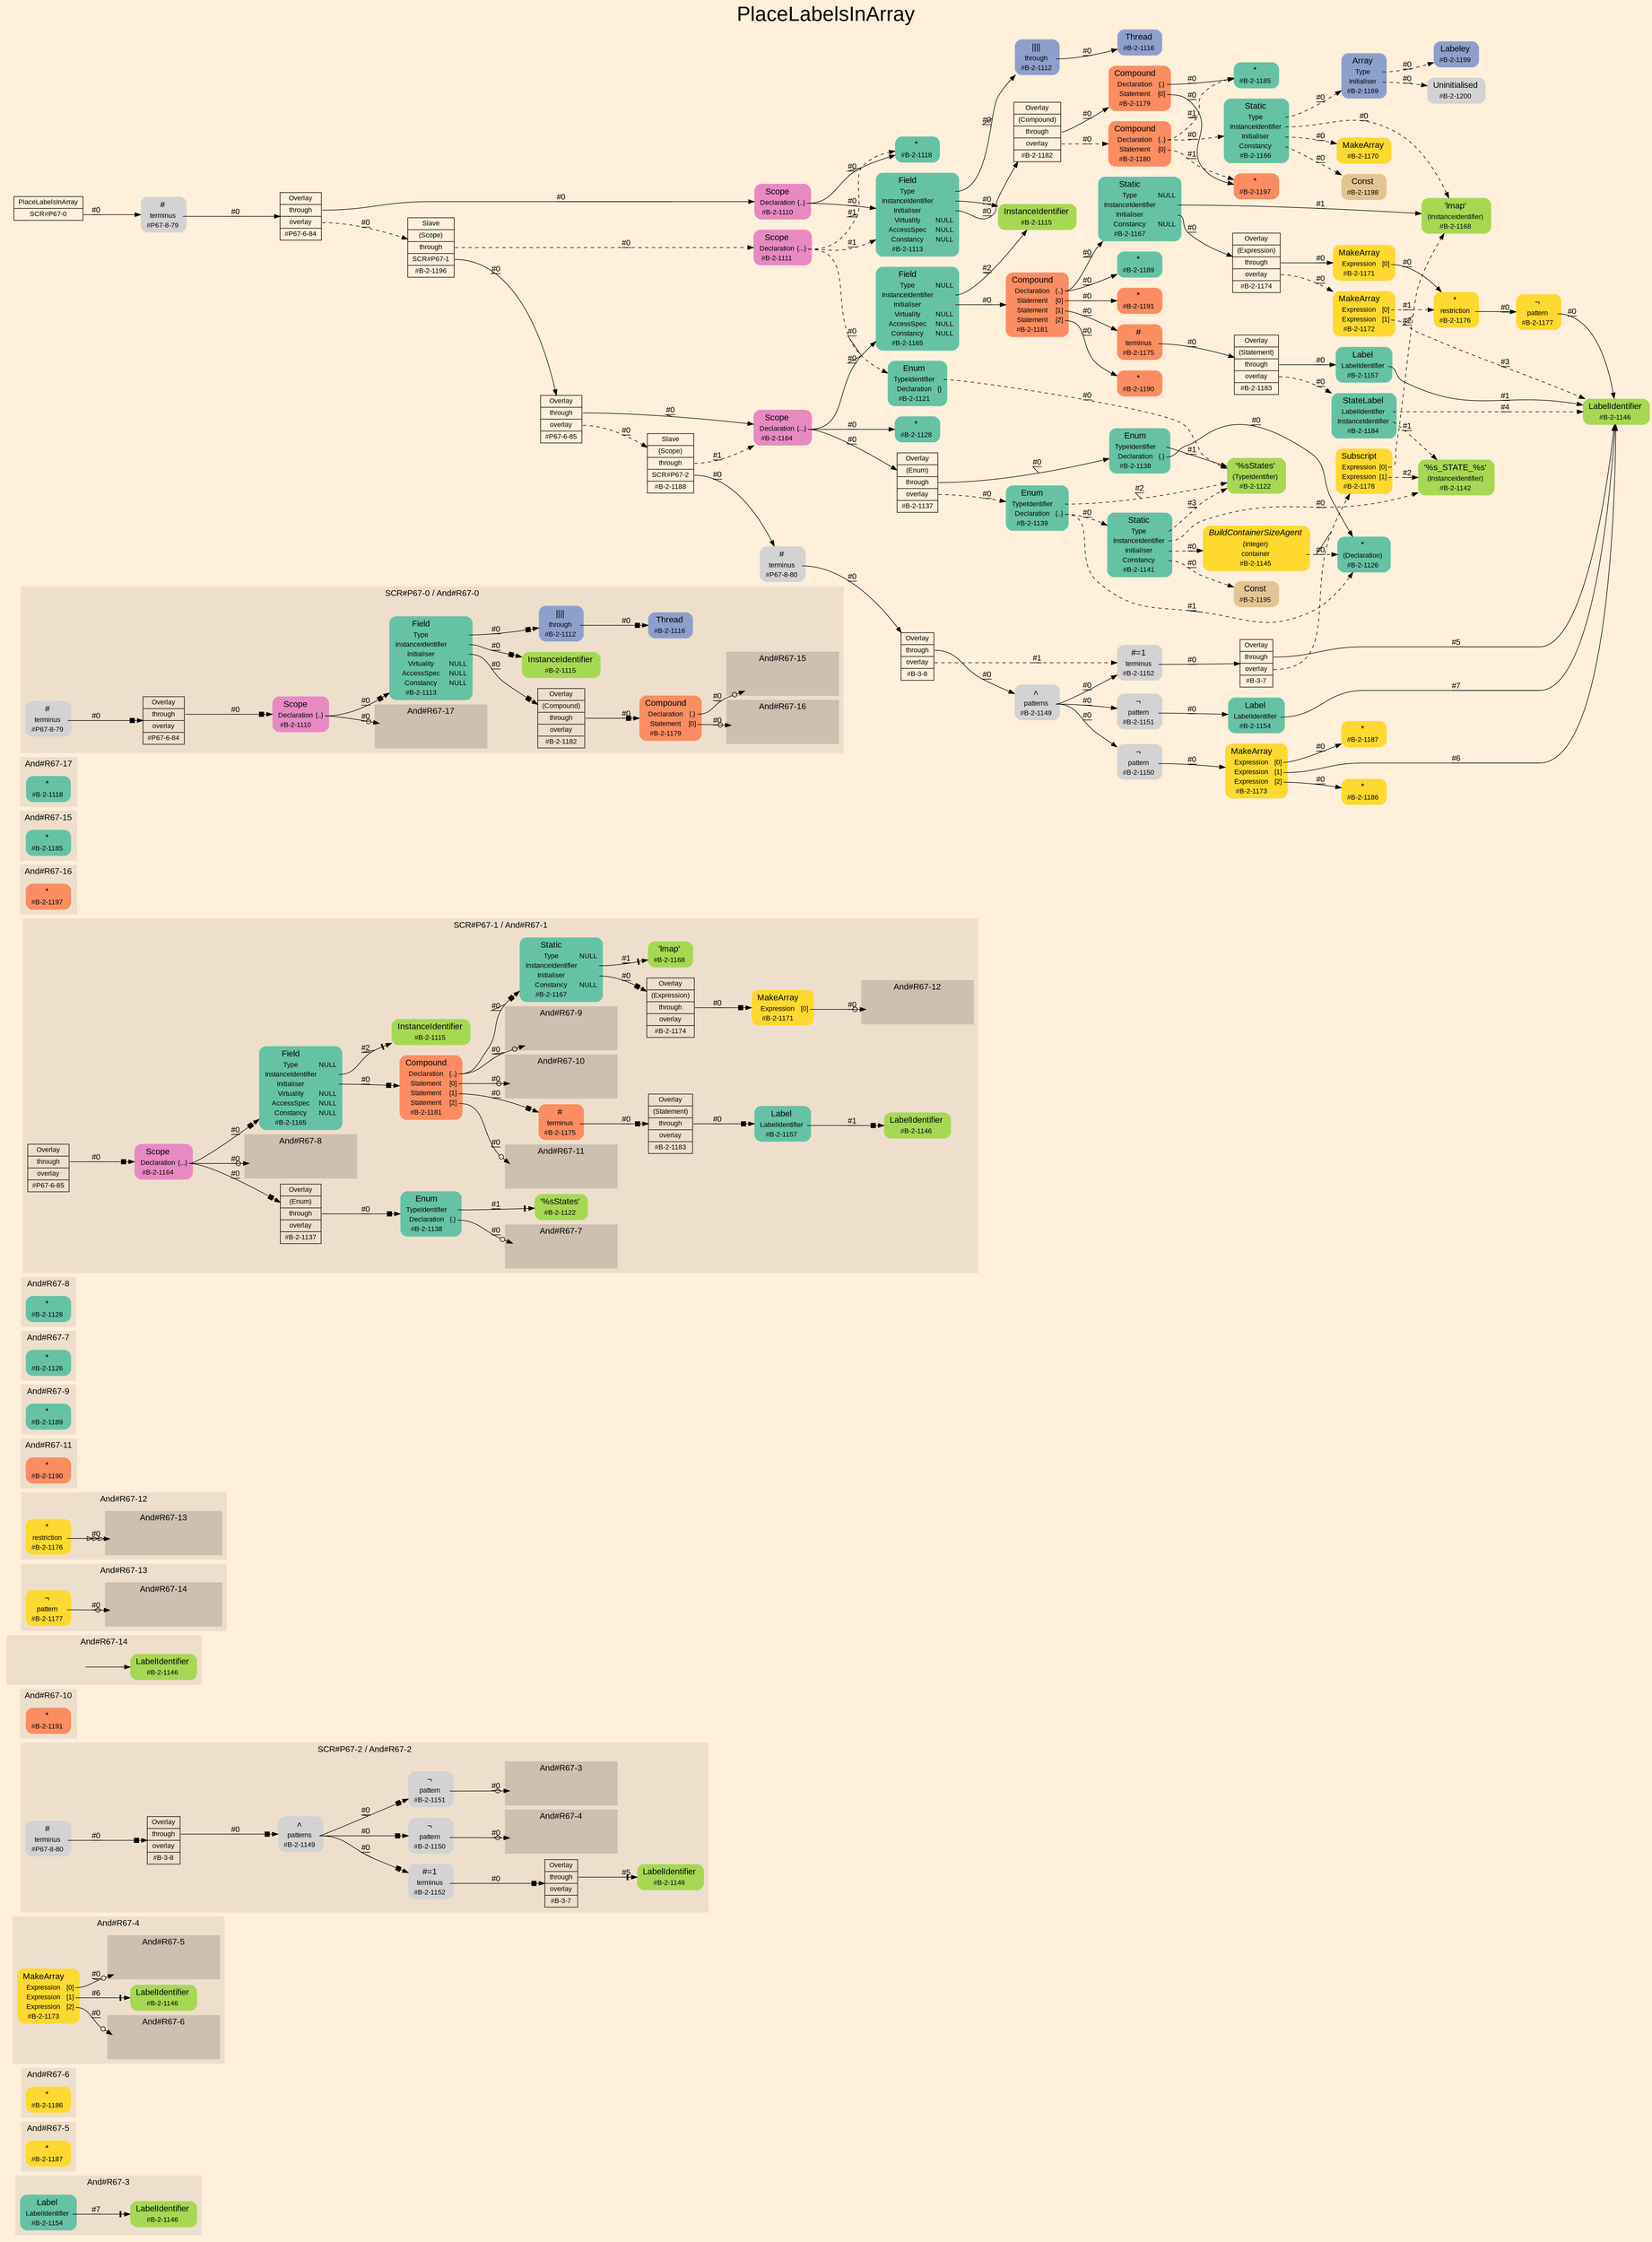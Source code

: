 digraph "PlaceLabelsInArray" {
label = "PlaceLabelsInArray"
labelloc = t
fontsize = "36"
graph [
    rankdir = "LR"
    ranksep = 0.3
    bgcolor = antiquewhite1
    color = black
    fontcolor = black
    fontname = "Arial"
];
node [
    fontname = "Arial"
];
edge [
    fontname = "Arial"
];

// -------------------- figure And#R67-3 --------------------
// -------- block And#R67-3[#B-2-1146] ----------
"And#R67-3[#B-2-1146]" [
    shape = "plaintext"
    fillcolor = "/set28/5"
    label = <<TABLE BORDER="0" CELLBORDER="0" CELLSPACING="0">
     <TR><TD><FONT POINT-SIZE="15.0">LabelIdentifier</FONT></TD><TD></TD></TR>
     <TR><TD>#B-2-1146</TD><TD PORT="port0"></TD></TR>
    </TABLE>>
    style = "rounded,filled"
    fontsize = "12"
];

// -------- region And#R67-3 ----------
subgraph "clusterAnd#R67-3" {
    label = "And#R67-3"
    style = "filled"
    color = antiquewhite2
    fontsize = "15"
    // -------- block And#R67-3[#B-2-1154] ----------
    "And#R67-3[#B-2-1154]" [
        shape = "plaintext"
        fillcolor = "/set28/1"
        label = <<TABLE BORDER="0" CELLBORDER="0" CELLSPACING="0">
         <TR><TD><FONT POINT-SIZE="15.0">Label</FONT></TD><TD></TD></TR>
         <TR><TD>LabelIdentifier</TD><TD PORT="port0"></TD></TR>
         <TR><TD>#B-2-1154</TD><TD PORT="port1"></TD></TR>
        </TABLE>>
        style = "rounded,filled"
        fontsize = "12"
    ];
    
    "And#R67-3[#B-2-1154]":port0 -> "And#R67-3[#B-2-1146]" [
        arrowhead="normalnonetee"
        label = "#7"
        decorate = true
        color = black
        fontcolor = black
    ];
    
}


// -------------------- figure And#R67-5 --------------------
// -------- region And#R67-5 ----------
subgraph "clusterAnd#R67-5" {
    label = "And#R67-5"
    style = "filled"
    color = antiquewhite2
    fontsize = "15"
    // -------- block And#R67-5[#B-2-1187] ----------
    "And#R67-5[#B-2-1187]" [
        shape = "plaintext"
        fillcolor = "/set28/6"
        label = <<TABLE BORDER="0" CELLBORDER="0" CELLSPACING="0">
         <TR><TD><FONT POINT-SIZE="15.0">*</FONT></TD><TD></TD></TR>
         <TR><TD>#B-2-1187</TD><TD PORT="port0"></TD></TR>
        </TABLE>>
        style = "rounded,filled"
        fontsize = "12"
    ];
    
}


// -------------------- figure And#R67-6 --------------------
// -------- region And#R67-6 ----------
subgraph "clusterAnd#R67-6" {
    label = "And#R67-6"
    style = "filled"
    color = antiquewhite2
    fontsize = "15"
    // -------- block And#R67-6[#B-2-1186] ----------
    "And#R67-6[#B-2-1186]" [
        shape = "plaintext"
        fillcolor = "/set28/6"
        label = <<TABLE BORDER="0" CELLBORDER="0" CELLSPACING="0">
         <TR><TD><FONT POINT-SIZE="15.0">*</FONT></TD><TD></TD></TR>
         <TR><TD>#B-2-1186</TD><TD PORT="port0"></TD></TR>
        </TABLE>>
        style = "rounded,filled"
        fontsize = "12"
    ];
    
}


// -------------------- figure And#R67-4 --------------------
// -------- block And#R67-4[#B-2-1146] ----------
"And#R67-4[#B-2-1146]" [
    shape = "plaintext"
    fillcolor = "/set28/5"
    label = <<TABLE BORDER="0" CELLBORDER="0" CELLSPACING="0">
     <TR><TD><FONT POINT-SIZE="15.0">LabelIdentifier</FONT></TD><TD></TD></TR>
     <TR><TD>#B-2-1146</TD><TD PORT="port0"></TD></TR>
    </TABLE>>
    style = "rounded,filled"
    fontsize = "12"
];

// -------- region And#R67-4 ----------
subgraph "clusterAnd#R67-4" {
    label = "And#R67-4"
    style = "filled"
    color = antiquewhite2
    fontsize = "15"
    // -------- block And#R67-4[#B-2-1173] ----------
    "And#R67-4[#B-2-1173]" [
        shape = "plaintext"
        fillcolor = "/set28/6"
        label = <<TABLE BORDER="0" CELLBORDER="0" CELLSPACING="0">
         <TR><TD><FONT POINT-SIZE="15.0">MakeArray</FONT></TD><TD></TD></TR>
         <TR><TD>Expression</TD><TD PORT="port0">[0]</TD></TR>
         <TR><TD>Expression</TD><TD PORT="port1">[1]</TD></TR>
         <TR><TD>Expression</TD><TD PORT="port2">[2]</TD></TR>
         <TR><TD>#B-2-1173</TD><TD PORT="port3"></TD></TR>
        </TABLE>>
        style = "rounded,filled"
        fontsize = "12"
    ];
    
    "And#R67-4[#B-2-1173]":port0 -> "#0->And#R67-4[#B-2-1187]" [
        arrowhead="normalnoneodot"
        label = "#0"
        decorate = true
        color = black
        fontcolor = black
    ];
    
    "And#R67-4[#B-2-1173]":port1 -> "And#R67-4[#B-2-1146]" [
        arrowhead="normalnonetee"
        label = "#6"
        decorate = true
        color = black
        fontcolor = black
    ];
    
    "And#R67-4[#B-2-1173]":port2 -> "#0->And#R67-4[#B-2-1186]" [
        arrowhead="normalnoneodot"
        label = "#0"
        decorate = true
        color = black
        fontcolor = black
    ];
    
    // -------- region And#R67-4[And#R67-5] ----------
    subgraph "clusterAnd#R67-4[And#R67-5]" {
        label = "And#R67-5"
        style = "filled"
        color = antiquewhite3
        fontsize = "15"
        // -------- block #0->And#R67-4[#B-2-1187] ----------
        "#0->And#R67-4[#B-2-1187]" [
            shape = "none"
            style = "invisible"
        ];
        
    }
    
    // -------- region And#R67-4[And#R67-6] ----------
    subgraph "clusterAnd#R67-4[And#R67-6]" {
        label = "And#R67-6"
        style = "filled"
        color = antiquewhite3
        fontsize = "15"
        // -------- block #0->And#R67-4[#B-2-1186] ----------
        "#0->And#R67-4[#B-2-1186]" [
            shape = "none"
            style = "invisible"
        ];
        
    }
    
}


// -------------------- figure And#R67-2 --------------------
// -------- block And#R67-2[#B-2-1146] ----------
"And#R67-2[#B-2-1146]" [
    shape = "plaintext"
    fillcolor = "/set28/5"
    label = <<TABLE BORDER="0" CELLBORDER="0" CELLSPACING="0">
     <TR><TD><FONT POINT-SIZE="15.0">LabelIdentifier</FONT></TD><TD></TD></TR>
     <TR><TD>#B-2-1146</TD><TD PORT="port0"></TD></TR>
    </TABLE>>
    style = "rounded,filled"
    fontsize = "12"
];

// -------- region And#R67-2 ----------
subgraph "clusterAnd#R67-2" {
    label = "SCR#P67-2 / And#R67-2"
    style = "filled"
    color = antiquewhite2
    fontsize = "15"
    // -------- block And#R67-2[#B-2-1149] ----------
    "And#R67-2[#B-2-1149]" [
        shape = "plaintext"
        label = <<TABLE BORDER="0" CELLBORDER="0" CELLSPACING="0">
         <TR><TD><FONT POINT-SIZE="15.0">∧</FONT></TD><TD></TD></TR>
         <TR><TD>patterns</TD><TD PORT="port0"></TD></TR>
         <TR><TD>#B-2-1149</TD><TD PORT="port1"></TD></TR>
        </TABLE>>
        style = "rounded,filled"
        fontsize = "12"
    ];
    
    "And#R67-2[#B-2-1149]":port0 -> "And#R67-2[#B-2-1152]" [
        arrowhead="normalnonebox"
        label = "#0"
        decorate = true
        color = black
        fontcolor = black
    ];
    
    "And#R67-2[#B-2-1149]":port0 -> "And#R67-2[#B-2-1150]" [
        arrowhead="normalnonebox"
        label = "#0"
        decorate = true
        color = black
        fontcolor = black
    ];
    
    "And#R67-2[#B-2-1149]":port0 -> "And#R67-2[#B-2-1151]" [
        arrowhead="normalnonebox"
        label = "#0"
        decorate = true
        color = black
        fontcolor = black
    ];
    
    // -------- block And#R67-2[#B-2-1150] ----------
    "And#R67-2[#B-2-1150]" [
        shape = "plaintext"
        label = <<TABLE BORDER="0" CELLBORDER="0" CELLSPACING="0">
         <TR><TD><FONT POINT-SIZE="15.0">¬</FONT></TD><TD></TD></TR>
         <TR><TD>pattern</TD><TD PORT="port0"></TD></TR>
         <TR><TD>#B-2-1150</TD><TD PORT="port1"></TD></TR>
        </TABLE>>
        style = "rounded,filled"
        fontsize = "12"
    ];
    
    "And#R67-2[#B-2-1150]":port0 -> "#0->And#R67-2[#B-2-1173]" [
        arrowhead="normalnoneodiamond"
        label = "#0"
        decorate = true
        color = black
        fontcolor = black
    ];
    
    // -------- block And#R67-2[#B-2-1151] ----------
    "And#R67-2[#B-2-1151]" [
        shape = "plaintext"
        label = <<TABLE BORDER="0" CELLBORDER="0" CELLSPACING="0">
         <TR><TD><FONT POINT-SIZE="15.0">¬</FONT></TD><TD></TD></TR>
         <TR><TD>pattern</TD><TD PORT="port0"></TD></TR>
         <TR><TD>#B-2-1151</TD><TD PORT="port1"></TD></TR>
        </TABLE>>
        style = "rounded,filled"
        fontsize = "12"
    ];
    
    "And#R67-2[#B-2-1151]":port0 -> "#0->And#R67-2[#B-2-1154]" [
        arrowhead="normalnoneodiamond"
        label = "#0"
        decorate = true
        color = black
        fontcolor = black
    ];
    
    // -------- block And#R67-2[#B-2-1152] ----------
    "And#R67-2[#B-2-1152]" [
        shape = "plaintext"
        label = <<TABLE BORDER="0" CELLBORDER="0" CELLSPACING="0">
         <TR><TD><FONT POINT-SIZE="15.0">#=1</FONT></TD><TD></TD></TR>
         <TR><TD>terminus</TD><TD PORT="port0"></TD></TR>
         <TR><TD>#B-2-1152</TD><TD PORT="port1"></TD></TR>
        </TABLE>>
        style = "rounded,filled"
        fontsize = "12"
    ];
    
    "And#R67-2[#B-2-1152]":port0 -> "And#R67-2[#B-3-7]" [
        arrowhead="normalnonebox"
        label = "#0"
        decorate = true
        color = black
        fontcolor = black
    ];
    
    // -------- block And#R67-2[#B-3-7] ----------
    "And#R67-2[#B-3-7]" [
        shape = "record"
        fillcolor = antiquewhite2
        label = "<fixed> Overlay | <port0> through | <port1> overlay | <port2> #B-3-7"
        style = "filled"
        fontsize = "12"
        color = black
        fontcolor = black
    ];
    
    "And#R67-2[#B-3-7]":port0 -> "And#R67-2[#B-2-1146]" [
        arrowhead="normalnonetee"
        label = "#5"
        decorate = true
        color = black
        fontcolor = black
    ];
    
    // -------- block And#R67-2[#B-3-8] ----------
    "And#R67-2[#B-3-8]" [
        shape = "record"
        fillcolor = antiquewhite2
        label = "<fixed> Overlay | <port0> through | <port1> overlay | <port2> #B-3-8"
        style = "filled"
        fontsize = "12"
        color = black
        fontcolor = black
    ];
    
    "And#R67-2[#B-3-8]":port0 -> "And#R67-2[#B-2-1149]" [
        arrowhead="normalnonebox"
        label = "#0"
        decorate = true
        color = black
        fontcolor = black
    ];
    
    // -------- block And#R67-2[#P67-8-80] ----------
    "And#R67-2[#P67-8-80]" [
        shape = "plaintext"
        label = <<TABLE BORDER="0" CELLBORDER="0" CELLSPACING="0">
         <TR><TD><FONT POINT-SIZE="15.0">#</FONT></TD><TD></TD></TR>
         <TR><TD>terminus</TD><TD PORT="port0"></TD></TR>
         <TR><TD>#P67-8-80</TD><TD PORT="port1"></TD></TR>
        </TABLE>>
        style = "rounded,filled"
        fontsize = "12"
    ];
    
    "And#R67-2[#P67-8-80]":port0 -> "And#R67-2[#B-3-8]" [
        arrowhead="normalnonebox"
        label = "#0"
        decorate = true
        color = black
        fontcolor = black
    ];
    
    // -------- region And#R67-2[And#R67-3] ----------
    subgraph "clusterAnd#R67-2[And#R67-3]" {
        label = "And#R67-3"
        style = "filled"
        color = antiquewhite3
        fontsize = "15"
        // -------- block #0->And#R67-2[#B-2-1154] ----------
        "#0->And#R67-2[#B-2-1154]" [
            shape = "none"
            style = "invisible"
        ];
        
    }
    
    // -------- region And#R67-2[And#R67-4] ----------
    subgraph "clusterAnd#R67-2[And#R67-4]" {
        label = "And#R67-4"
        style = "filled"
        color = antiquewhite3
        fontsize = "15"
        // -------- block #0->And#R67-2[#B-2-1173] ----------
        "#0->And#R67-2[#B-2-1173]" [
            shape = "none"
            style = "invisible"
        ];
        
    }
    
}


// -------------------- figure And#R67-10 --------------------
// -------- region And#R67-10 ----------
subgraph "clusterAnd#R67-10" {
    label = "And#R67-10"
    style = "filled"
    color = antiquewhite2
    fontsize = "15"
    // -------- block And#R67-10[#B-2-1191] ----------
    "And#R67-10[#B-2-1191]" [
        shape = "plaintext"
        fillcolor = "/set28/2"
        label = <<TABLE BORDER="0" CELLBORDER="0" CELLSPACING="0">
         <TR><TD><FONT POINT-SIZE="15.0">*</FONT></TD><TD></TD></TR>
         <TR><TD>#B-2-1191</TD><TD PORT="port0"></TD></TR>
        </TABLE>>
        style = "rounded,filled"
        fontsize = "12"
    ];
    
}


// -------------------- figure And#R67-14 --------------------
// -------- block And#R67-14[#B-2-1146] ----------
"And#R67-14[#B-2-1146]" [
    shape = "plaintext"
    fillcolor = "/set28/5"
    label = <<TABLE BORDER="0" CELLBORDER="0" CELLSPACING="0">
     <TR><TD><FONT POINT-SIZE="15.0">LabelIdentifier</FONT></TD><TD></TD></TR>
     <TR><TD>#B-2-1146</TD><TD PORT="port0"></TD></TR>
    </TABLE>>
    style = "rounded,filled"
    fontsize = "12"
];

// -------- region And#R67-14 ----------
subgraph "clusterAnd#R67-14" {
    label = "And#R67-14"
    style = "filled"
    color = antiquewhite2
    fontsize = "15"
    // -------- block And#R67-14[trivial] ----------
    "And#R67-14[trivial]" [
        shape = "none"
        style = "invisible"
    ];
    
    "And#R67-14[trivial]" -> "And#R67-14[#B-2-1146]" [
        color = black
        fontcolor = black
    ];
    
}


// -------------------- figure And#R67-13 --------------------
// -------- region And#R67-13 ----------
subgraph "clusterAnd#R67-13" {
    label = "And#R67-13"
    style = "filled"
    color = antiquewhite2
    fontsize = "15"
    // -------- block And#R67-13[#B-2-1177] ----------
    "And#R67-13[#B-2-1177]" [
        shape = "plaintext"
        fillcolor = "/set28/6"
        label = <<TABLE BORDER="0" CELLBORDER="0" CELLSPACING="0">
         <TR><TD><FONT POINT-SIZE="15.0">¬</FONT></TD><TD></TD></TR>
         <TR><TD>pattern</TD><TD PORT="port0"></TD></TR>
         <TR><TD>#B-2-1177</TD><TD PORT="port1"></TD></TR>
        </TABLE>>
        style = "rounded,filled"
        fontsize = "12"
    ];
    
    "And#R67-13[#B-2-1177]":port0 -> "#0->And#R67-13[#B-2-1146]" [
        arrowhead="normalnoneodiamond"
        label = "#0"
        decorate = true
        color = black
        fontcolor = black
    ];
    
    // -------- region And#R67-13[And#R67-14] ----------
    subgraph "clusterAnd#R67-13[And#R67-14]" {
        label = "And#R67-14"
        style = "filled"
        color = antiquewhite3
        fontsize = "15"
        // -------- block #0->And#R67-13[#B-2-1146] ----------
        "#0->And#R67-13[#B-2-1146]" [
            shape = "none"
            style = "invisible"
        ];
        
    }
    
}


// -------------------- figure And#R67-12 --------------------
// -------- region And#R67-12 ----------
subgraph "clusterAnd#R67-12" {
    label = "And#R67-12"
    style = "filled"
    color = antiquewhite2
    fontsize = "15"
    // -------- block And#R67-12[#B-2-1176] ----------
    "And#R67-12[#B-2-1176]" [
        shape = "plaintext"
        fillcolor = "/set28/6"
        label = <<TABLE BORDER="0" CELLBORDER="0" CELLSPACING="0">
         <TR><TD><FONT POINT-SIZE="15.0">*</FONT></TD><TD></TD></TR>
         <TR><TD>restriction</TD><TD PORT="port0"></TD></TR>
         <TR><TD>#B-2-1176</TD><TD PORT="port1"></TD></TR>
        </TABLE>>
        style = "rounded,filled"
        fontsize = "12"
    ];
    
    "And#R67-12[#B-2-1176]":port0 -> "#0->And#R67-12[#B-2-1177]" [
        arrowhead="normalonormalonormalonormal"
        label = "#0"
        decorate = true
        color = black
        fontcolor = black
    ];
    
    // -------- region And#R67-12[And#R67-13] ----------
    subgraph "clusterAnd#R67-12[And#R67-13]" {
        label = "And#R67-13"
        style = "filled"
        color = antiquewhite3
        fontsize = "15"
        // -------- block #0->And#R67-12[#B-2-1177] ----------
        "#0->And#R67-12[#B-2-1177]" [
            shape = "none"
            style = "invisible"
        ];
        
    }
    
}


// -------------------- figure And#R67-11 --------------------
// -------- region And#R67-11 ----------
subgraph "clusterAnd#R67-11" {
    label = "And#R67-11"
    style = "filled"
    color = antiquewhite2
    fontsize = "15"
    // -------- block And#R67-11[#B-2-1190] ----------
    "And#R67-11[#B-2-1190]" [
        shape = "plaintext"
        fillcolor = "/set28/2"
        label = <<TABLE BORDER="0" CELLBORDER="0" CELLSPACING="0">
         <TR><TD><FONT POINT-SIZE="15.0">*</FONT></TD><TD></TD></TR>
         <TR><TD>#B-2-1190</TD><TD PORT="port0"></TD></TR>
        </TABLE>>
        style = "rounded,filled"
        fontsize = "12"
    ];
    
}


// -------------------- figure And#R67-9 --------------------
// -------- region And#R67-9 ----------
subgraph "clusterAnd#R67-9" {
    label = "And#R67-9"
    style = "filled"
    color = antiquewhite2
    fontsize = "15"
    // -------- block And#R67-9[#B-2-1189] ----------
    "And#R67-9[#B-2-1189]" [
        shape = "plaintext"
        fillcolor = "/set28/1"
        label = <<TABLE BORDER="0" CELLBORDER="0" CELLSPACING="0">
         <TR><TD><FONT POINT-SIZE="15.0">*</FONT></TD><TD></TD></TR>
         <TR><TD>#B-2-1189</TD><TD PORT="port0"></TD></TR>
        </TABLE>>
        style = "rounded,filled"
        fontsize = "12"
    ];
    
}


// -------------------- figure And#R67-7 --------------------
// -------- region And#R67-7 ----------
subgraph "clusterAnd#R67-7" {
    label = "And#R67-7"
    style = "filled"
    color = antiquewhite2
    fontsize = "15"
    // -------- block And#R67-7[#B-2-1126] ----------
    "And#R67-7[#B-2-1126]" [
        shape = "plaintext"
        fillcolor = "/set28/1"
        label = <<TABLE BORDER="0" CELLBORDER="0" CELLSPACING="0">
         <TR><TD><FONT POINT-SIZE="15.0">*</FONT></TD><TD></TD></TR>
         <TR><TD>#B-2-1126</TD><TD PORT="port0"></TD></TR>
        </TABLE>>
        style = "rounded,filled"
        fontsize = "12"
    ];
    
}


// -------------------- figure And#R67-8 --------------------
// -------- region And#R67-8 ----------
subgraph "clusterAnd#R67-8" {
    label = "And#R67-8"
    style = "filled"
    color = antiquewhite2
    fontsize = "15"
    // -------- block And#R67-8[#B-2-1128] ----------
    "And#R67-8[#B-2-1128]" [
        shape = "plaintext"
        fillcolor = "/set28/1"
        label = <<TABLE BORDER="0" CELLBORDER="0" CELLSPACING="0">
         <TR><TD><FONT POINT-SIZE="15.0">*</FONT></TD><TD></TD></TR>
         <TR><TD>#B-2-1128</TD><TD PORT="port0"></TD></TR>
        </TABLE>>
        style = "rounded,filled"
        fontsize = "12"
    ];
    
}


// -------------------- figure And#R67-1 --------------------
// -------- block And#R67-1[#B-2-1115] ----------
"And#R67-1[#B-2-1115]" [
    shape = "plaintext"
    fillcolor = "/set28/5"
    label = <<TABLE BORDER="0" CELLBORDER="0" CELLSPACING="0">
     <TR><TD><FONT POINT-SIZE="15.0">InstanceIdentifier</FONT></TD><TD></TD></TR>
     <TR><TD>#B-2-1115</TD><TD PORT="port0"></TD></TR>
    </TABLE>>
    style = "rounded,filled"
    fontsize = "12"
];

// -------- block And#R67-1[#B-2-1122] ----------
"And#R67-1[#B-2-1122]" [
    shape = "plaintext"
    fillcolor = "/set28/5"
    label = <<TABLE BORDER="0" CELLBORDER="0" CELLSPACING="0">
     <TR><TD><FONT POINT-SIZE="15.0">'%sStates'</FONT></TD><TD></TD></TR>
     <TR><TD>#B-2-1122</TD><TD PORT="port0"></TD></TR>
    </TABLE>>
    style = "rounded,filled"
    fontsize = "12"
];

// -------- block And#R67-1[#B-2-1168] ----------
"And#R67-1[#B-2-1168]" [
    shape = "plaintext"
    fillcolor = "/set28/5"
    label = <<TABLE BORDER="0" CELLBORDER="0" CELLSPACING="0">
     <TR><TD><FONT POINT-SIZE="15.0">'lmap'</FONT></TD><TD></TD></TR>
     <TR><TD>#B-2-1168</TD><TD PORT="port0"></TD></TR>
    </TABLE>>
    style = "rounded,filled"
    fontsize = "12"
];

// -------- region And#R67-1 ----------
subgraph "clusterAnd#R67-1" {
    label = "SCR#P67-1 / And#R67-1"
    style = "filled"
    color = antiquewhite2
    fontsize = "15"
    // -------- block And#R67-1[#B-2-1137] ----------
    "And#R67-1[#B-2-1137]" [
        shape = "record"
        fillcolor = antiquewhite2
        label = "<fixed> Overlay | <port0> (Enum) | <port1> through | <port2> overlay | <port3> #B-2-1137"
        style = "filled"
        fontsize = "12"
        color = black
        fontcolor = black
    ];
    
    "And#R67-1[#B-2-1137]":port1 -> "And#R67-1[#B-2-1138]" [
        arrowhead="normalnonebox"
        label = "#0"
        decorate = true
        color = black
        fontcolor = black
    ];
    
    // -------- block And#R67-1[#B-2-1138] ----------
    "And#R67-1[#B-2-1138]" [
        shape = "plaintext"
        fillcolor = "/set28/1"
        label = <<TABLE BORDER="0" CELLBORDER="0" CELLSPACING="0">
         <TR><TD><FONT POINT-SIZE="15.0">Enum</FONT></TD><TD></TD></TR>
         <TR><TD>TypeIdentifier</TD><TD PORT="port0"></TD></TR>
         <TR><TD>Declaration</TD><TD PORT="port1">{.}</TD></TR>
         <TR><TD>#B-2-1138</TD><TD PORT="port2"></TD></TR>
        </TABLE>>
        style = "rounded,filled"
        fontsize = "12"
    ];
    
    "And#R67-1[#B-2-1138]":port0 -> "And#R67-1[#B-2-1122]" [
        arrowhead="normalnonetee"
        label = "#1"
        decorate = true
        color = black
        fontcolor = black
    ];
    
    "And#R67-1[#B-2-1138]":port1 -> "#0->And#R67-1[#B-2-1126]" [
        arrowhead="normalnoneodot"
        label = "#0"
        decorate = true
        color = black
        fontcolor = black
    ];
    
    // -------- block And#R67-1[#B-2-1146] ----------
    "And#R67-1[#B-2-1146]" [
        shape = "plaintext"
        fillcolor = "/set28/5"
        label = <<TABLE BORDER="0" CELLBORDER="0" CELLSPACING="0">
         <TR><TD><FONT POINT-SIZE="15.0">LabelIdentifier</FONT></TD><TD></TD></TR>
         <TR><TD>#B-2-1146</TD><TD PORT="port0"></TD></TR>
        </TABLE>>
        style = "rounded,filled"
        fontsize = "12"
    ];
    
    // -------- block And#R67-1[#B-2-1157] ----------
    "And#R67-1[#B-2-1157]" [
        shape = "plaintext"
        fillcolor = "/set28/1"
        label = <<TABLE BORDER="0" CELLBORDER="0" CELLSPACING="0">
         <TR><TD><FONT POINT-SIZE="15.0">Label</FONT></TD><TD></TD></TR>
         <TR><TD>LabelIdentifier</TD><TD PORT="port0"></TD></TR>
         <TR><TD>#B-2-1157</TD><TD PORT="port1"></TD></TR>
        </TABLE>>
        style = "rounded,filled"
        fontsize = "12"
    ];
    
    "And#R67-1[#B-2-1157]":port0 -> "And#R67-1[#B-2-1146]" [
        arrowhead="normalnonebox"
        label = "#1"
        decorate = true
        color = black
        fontcolor = black
    ];
    
    // -------- block And#R67-1[#B-2-1164] ----------
    "And#R67-1[#B-2-1164]" [
        shape = "plaintext"
        fillcolor = "/set28/4"
        label = <<TABLE BORDER="0" CELLBORDER="0" CELLSPACING="0">
         <TR><TD><FONT POINT-SIZE="15.0">Scope</FONT></TD><TD></TD></TR>
         <TR><TD>Declaration</TD><TD PORT="port0">{...}</TD></TR>
         <TR><TD>#B-2-1164</TD><TD PORT="port1"></TD></TR>
        </TABLE>>
        style = "rounded,filled"
        fontsize = "12"
    ];
    
    "And#R67-1[#B-2-1164]":port0 -> "#0->And#R67-1[#B-2-1128]" [
        arrowhead="normalnoneodot"
        label = "#0"
        decorate = true
        color = black
        fontcolor = black
    ];
    
    "And#R67-1[#B-2-1164]":port0 -> "And#R67-1[#B-2-1137]" [
        arrowhead="normalnonebox"
        label = "#0"
        decorate = true
        color = black
        fontcolor = black
    ];
    
    "And#R67-1[#B-2-1164]":port0 -> "And#R67-1[#B-2-1165]" [
        arrowhead="normalnonebox"
        label = "#0"
        decorate = true
        color = black
        fontcolor = black
    ];
    
    // -------- block And#R67-1[#B-2-1165] ----------
    "And#R67-1[#B-2-1165]" [
        shape = "plaintext"
        fillcolor = "/set28/1"
        label = <<TABLE BORDER="0" CELLBORDER="0" CELLSPACING="0">
         <TR><TD><FONT POINT-SIZE="15.0">Field</FONT></TD><TD></TD></TR>
         <TR><TD>Type</TD><TD PORT="port0">NULL</TD></TR>
         <TR><TD>InstanceIdentifier</TD><TD PORT="port1"></TD></TR>
         <TR><TD>Initialiser</TD><TD PORT="port2"></TD></TR>
         <TR><TD>Virtuality</TD><TD PORT="port3">NULL</TD></TR>
         <TR><TD>AccessSpec</TD><TD PORT="port4">NULL</TD></TR>
         <TR><TD>Constancy</TD><TD PORT="port5">NULL</TD></TR>
         <TR><TD>#B-2-1165</TD><TD PORT="port6"></TD></TR>
        </TABLE>>
        style = "rounded,filled"
        fontsize = "12"
    ];
    
    "And#R67-1[#B-2-1165]":port1 -> "And#R67-1[#B-2-1115]" [
        arrowhead="normalnonetee"
        label = "#2"
        decorate = true
        color = black
        fontcolor = black
    ];
    
    "And#R67-1[#B-2-1165]":port2 -> "And#R67-1[#B-2-1181]" [
        arrowhead="normalnonebox"
        label = "#0"
        decorate = true
        color = black
        fontcolor = black
    ];
    
    // -------- block And#R67-1[#B-2-1167] ----------
    "And#R67-1[#B-2-1167]" [
        shape = "plaintext"
        fillcolor = "/set28/1"
        label = <<TABLE BORDER="0" CELLBORDER="0" CELLSPACING="0">
         <TR><TD><FONT POINT-SIZE="15.0">Static</FONT></TD><TD></TD></TR>
         <TR><TD>Type</TD><TD PORT="port0">NULL</TD></TR>
         <TR><TD>InstanceIdentifier</TD><TD PORT="port1"></TD></TR>
         <TR><TD>Initialiser</TD><TD PORT="port2"></TD></TR>
         <TR><TD>Constancy</TD><TD PORT="port3">NULL</TD></TR>
         <TR><TD>#B-2-1167</TD><TD PORT="port4"></TD></TR>
        </TABLE>>
        style = "rounded,filled"
        fontsize = "12"
    ];
    
    "And#R67-1[#B-2-1167]":port1 -> "And#R67-1[#B-2-1168]" [
        arrowhead="normalnonetee"
        label = "#1"
        decorate = true
        color = black
        fontcolor = black
    ];
    
    "And#R67-1[#B-2-1167]":port2 -> "And#R67-1[#B-2-1174]" [
        arrowhead="normalnonebox"
        label = "#0"
        decorate = true
        color = black
        fontcolor = black
    ];
    
    // -------- block And#R67-1[#B-2-1171] ----------
    "And#R67-1[#B-2-1171]" [
        shape = "plaintext"
        fillcolor = "/set28/6"
        label = <<TABLE BORDER="0" CELLBORDER="0" CELLSPACING="0">
         <TR><TD><FONT POINT-SIZE="15.0">MakeArray</FONT></TD><TD></TD></TR>
         <TR><TD>Expression</TD><TD PORT="port0">[0]</TD></TR>
         <TR><TD>#B-2-1171</TD><TD PORT="port1"></TD></TR>
        </TABLE>>
        style = "rounded,filled"
        fontsize = "12"
    ];
    
    "And#R67-1[#B-2-1171]":port0 -> "#0->And#R67-1[#B-2-1176]" [
        arrowhead="normalnoneodot"
        label = "#0"
        decorate = true
        color = black
        fontcolor = black
    ];
    
    // -------- block And#R67-1[#B-2-1174] ----------
    "And#R67-1[#B-2-1174]" [
        shape = "record"
        fillcolor = antiquewhite2
        label = "<fixed> Overlay | <port0> (Expression) | <port1> through | <port2> overlay | <port3> #B-2-1174"
        style = "filled"
        fontsize = "12"
        color = black
        fontcolor = black
    ];
    
    "And#R67-1[#B-2-1174]":port1 -> "And#R67-1[#B-2-1171]" [
        arrowhead="normalnonebox"
        label = "#0"
        decorate = true
        color = black
        fontcolor = black
    ];
    
    // -------- block And#R67-1[#B-2-1175] ----------
    "And#R67-1[#B-2-1175]" [
        shape = "plaintext"
        fillcolor = "/set28/2"
        label = <<TABLE BORDER="0" CELLBORDER="0" CELLSPACING="0">
         <TR><TD><FONT POINT-SIZE="15.0">#</FONT></TD><TD></TD></TR>
         <TR><TD>terminus</TD><TD PORT="port0"></TD></TR>
         <TR><TD>#B-2-1175</TD><TD PORT="port1"></TD></TR>
        </TABLE>>
        style = "rounded,filled"
        fontsize = "12"
    ];
    
    "And#R67-1[#B-2-1175]":port0 -> "And#R67-1[#B-2-1183]" [
        arrowhead="normalnonebox"
        label = "#0"
        decorate = true
        color = black
        fontcolor = black
    ];
    
    // -------- block And#R67-1[#B-2-1181] ----------
    "And#R67-1[#B-2-1181]" [
        shape = "plaintext"
        fillcolor = "/set28/2"
        label = <<TABLE BORDER="0" CELLBORDER="0" CELLSPACING="0">
         <TR><TD><FONT POINT-SIZE="15.0">Compound</FONT></TD><TD></TD></TR>
         <TR><TD>Declaration</TD><TD PORT="port0">{..}</TD></TR>
         <TR><TD>Statement</TD><TD PORT="port1">[0]</TD></TR>
         <TR><TD>Statement</TD><TD PORT="port2">[1]</TD></TR>
         <TR><TD>Statement</TD><TD PORT="port3">[2]</TD></TR>
         <TR><TD>#B-2-1181</TD><TD PORT="port4"></TD></TR>
        </TABLE>>
        style = "rounded,filled"
        fontsize = "12"
    ];
    
    "And#R67-1[#B-2-1181]":port0 -> "#0->And#R67-1[#B-2-1189]" [
        arrowhead="normalnoneodot"
        label = "#0"
        decorate = true
        color = black
        fontcolor = black
    ];
    
    "And#R67-1[#B-2-1181]":port0 -> "And#R67-1[#B-2-1167]" [
        arrowhead="normalnonebox"
        label = "#0"
        decorate = true
        color = black
        fontcolor = black
    ];
    
    "And#R67-1[#B-2-1181]":port1 -> "#0->And#R67-1[#B-2-1191]" [
        arrowhead="normalnoneodot"
        label = "#0"
        decorate = true
        color = black
        fontcolor = black
    ];
    
    "And#R67-1[#B-2-1181]":port2 -> "And#R67-1[#B-2-1175]" [
        arrowhead="normalnonebox"
        label = "#0"
        decorate = true
        color = black
        fontcolor = black
    ];
    
    "And#R67-1[#B-2-1181]":port3 -> "#0->And#R67-1[#B-2-1190]" [
        arrowhead="normalnoneodot"
        label = "#0"
        decorate = true
        color = black
        fontcolor = black
    ];
    
    // -------- block And#R67-1[#B-2-1183] ----------
    "And#R67-1[#B-2-1183]" [
        shape = "record"
        fillcolor = antiquewhite2
        label = "<fixed> Overlay | <port0> (Statement) | <port1> through | <port2> overlay | <port3> #B-2-1183"
        style = "filled"
        fontsize = "12"
        color = black
        fontcolor = black
    ];
    
    "And#R67-1[#B-2-1183]":port1 -> "And#R67-1[#B-2-1157]" [
        arrowhead="normalnonebox"
        label = "#0"
        decorate = true
        color = black
        fontcolor = black
    ];
    
    // -------- block And#R67-1[#P67-6-85] ----------
    "And#R67-1[#P67-6-85]" [
        shape = "record"
        fillcolor = antiquewhite2
        label = "<fixed> Overlay | <port0> through | <port1> overlay | <port2> #P67-6-85"
        style = "filled"
        fontsize = "12"
        color = black
        fontcolor = black
    ];
    
    "And#R67-1[#P67-6-85]":port0 -> "And#R67-1[#B-2-1164]" [
        arrowhead="normalnonebox"
        label = "#0"
        decorate = true
        color = black
        fontcolor = black
    ];
    
    // -------- region And#R67-1[And#R67-7] ----------
    subgraph "clusterAnd#R67-1[And#R67-7]" {
        label = "And#R67-7"
        style = "filled"
        color = antiquewhite3
        fontsize = "15"
        // -------- block #0->And#R67-1[#B-2-1126] ----------
        "#0->And#R67-1[#B-2-1126]" [
            shape = "none"
            style = "invisible"
        ];
        
    }
    
    // -------- region And#R67-1[And#R67-8] ----------
    subgraph "clusterAnd#R67-1[And#R67-8]" {
        label = "And#R67-8"
        style = "filled"
        color = antiquewhite3
        fontsize = "15"
        // -------- block #0->And#R67-1[#B-2-1128] ----------
        "#0->And#R67-1[#B-2-1128]" [
            shape = "none"
            style = "invisible"
        ];
        
    }
    
    // -------- region And#R67-1[And#R67-9] ----------
    subgraph "clusterAnd#R67-1[And#R67-9]" {
        label = "And#R67-9"
        style = "filled"
        color = antiquewhite3
        fontsize = "15"
        // -------- block #0->And#R67-1[#B-2-1189] ----------
        "#0->And#R67-1[#B-2-1189]" [
            shape = "none"
            style = "invisible"
        ];
        
    }
    
    // -------- region And#R67-1[And#R67-10] ----------
    subgraph "clusterAnd#R67-1[And#R67-10]" {
        label = "And#R67-10"
        style = "filled"
        color = antiquewhite3
        fontsize = "15"
        // -------- block #0->And#R67-1[#B-2-1191] ----------
        "#0->And#R67-1[#B-2-1191]" [
            shape = "none"
            style = "invisible"
        ];
        
    }
    
    // -------- region And#R67-1[And#R67-11] ----------
    subgraph "clusterAnd#R67-1[And#R67-11]" {
        label = "And#R67-11"
        style = "filled"
        color = antiquewhite3
        fontsize = "15"
        // -------- block #0->And#R67-1[#B-2-1190] ----------
        "#0->And#R67-1[#B-2-1190]" [
            shape = "none"
            style = "invisible"
        ];
        
    }
    
    // -------- region And#R67-1[And#R67-12] ----------
    subgraph "clusterAnd#R67-1[And#R67-12]" {
        label = "And#R67-12"
        style = "filled"
        color = antiquewhite3
        fontsize = "15"
        // -------- block #0->And#R67-1[#B-2-1176] ----------
        "#0->And#R67-1[#B-2-1176]" [
            shape = "none"
            style = "invisible"
        ];
        
    }
    
}


// -------------------- figure And#R67-16 --------------------
// -------- region And#R67-16 ----------
subgraph "clusterAnd#R67-16" {
    label = "And#R67-16"
    style = "filled"
    color = antiquewhite2
    fontsize = "15"
    // -------- block And#R67-16[#B-2-1197] ----------
    "And#R67-16[#B-2-1197]" [
        shape = "plaintext"
        fillcolor = "/set28/2"
        label = <<TABLE BORDER="0" CELLBORDER="0" CELLSPACING="0">
         <TR><TD><FONT POINT-SIZE="15.0">*</FONT></TD><TD></TD></TR>
         <TR><TD>#B-2-1197</TD><TD PORT="port0"></TD></TR>
        </TABLE>>
        style = "rounded,filled"
        fontsize = "12"
    ];
    
}


// -------------------- figure And#R67-15 --------------------
// -------- region And#R67-15 ----------
subgraph "clusterAnd#R67-15" {
    label = "And#R67-15"
    style = "filled"
    color = antiquewhite2
    fontsize = "15"
    // -------- block And#R67-15[#B-2-1185] ----------
    "And#R67-15[#B-2-1185]" [
        shape = "plaintext"
        fillcolor = "/set28/1"
        label = <<TABLE BORDER="0" CELLBORDER="0" CELLSPACING="0">
         <TR><TD><FONT POINT-SIZE="15.0">*</FONT></TD><TD></TD></TR>
         <TR><TD>#B-2-1185</TD><TD PORT="port0"></TD></TR>
        </TABLE>>
        style = "rounded,filled"
        fontsize = "12"
    ];
    
}


// -------------------- figure And#R67-17 --------------------
// -------- region And#R67-17 ----------
subgraph "clusterAnd#R67-17" {
    label = "And#R67-17"
    style = "filled"
    color = antiquewhite2
    fontsize = "15"
    // -------- block And#R67-17[#B-2-1118] ----------
    "And#R67-17[#B-2-1118]" [
        shape = "plaintext"
        fillcolor = "/set28/1"
        label = <<TABLE BORDER="0" CELLBORDER="0" CELLSPACING="0">
         <TR><TD><FONT POINT-SIZE="15.0">*</FONT></TD><TD></TD></TR>
         <TR><TD>#B-2-1118</TD><TD PORT="port0"></TD></TR>
        </TABLE>>
        style = "rounded,filled"
        fontsize = "12"
    ];
    
}


// -------------------- figure And#R67-0 --------------------
// -------- region And#R67-0 ----------
subgraph "clusterAnd#R67-0" {
    label = "SCR#P67-0 / And#R67-0"
    style = "filled"
    color = antiquewhite2
    fontsize = "15"
    // -------- block And#R67-0[#B-2-1110] ----------
    "And#R67-0[#B-2-1110]" [
        shape = "plaintext"
        fillcolor = "/set28/4"
        label = <<TABLE BORDER="0" CELLBORDER="0" CELLSPACING="0">
         <TR><TD><FONT POINT-SIZE="15.0">Scope</FONT></TD><TD></TD></TR>
         <TR><TD>Declaration</TD><TD PORT="port0">{..}</TD></TR>
         <TR><TD>#B-2-1110</TD><TD PORT="port1"></TD></TR>
        </TABLE>>
        style = "rounded,filled"
        fontsize = "12"
    ];
    
    "And#R67-0[#B-2-1110]":port0 -> "#0->And#R67-0[#B-2-1118]" [
        arrowhead="normalnoneodot"
        label = "#0"
        decorate = true
        color = black
        fontcolor = black
    ];
    
    "And#R67-0[#B-2-1110]":port0 -> "And#R67-0[#B-2-1113]" [
        arrowhead="normalnonebox"
        label = "#0"
        decorate = true
        color = black
        fontcolor = black
    ];
    
    // -------- block And#R67-0[#B-2-1112] ----------
    "And#R67-0[#B-2-1112]" [
        shape = "plaintext"
        fillcolor = "/set28/3"
        label = <<TABLE BORDER="0" CELLBORDER="0" CELLSPACING="0">
         <TR><TD><FONT POINT-SIZE="15.0">||||</FONT></TD><TD></TD></TR>
         <TR><TD>through</TD><TD PORT="port0"></TD></TR>
         <TR><TD>#B-2-1112</TD><TD PORT="port1"></TD></TR>
        </TABLE>>
        style = "rounded,filled"
        fontsize = "12"
    ];
    
    "And#R67-0[#B-2-1112]":port0 -> "And#R67-0[#B-2-1116]" [
        arrowhead="normalnonebox"
        label = "#0"
        decorate = true
        color = black
        fontcolor = black
    ];
    
    // -------- block And#R67-0[#B-2-1113] ----------
    "And#R67-0[#B-2-1113]" [
        shape = "plaintext"
        fillcolor = "/set28/1"
        label = <<TABLE BORDER="0" CELLBORDER="0" CELLSPACING="0">
         <TR><TD><FONT POINT-SIZE="15.0">Field</FONT></TD><TD></TD></TR>
         <TR><TD>Type</TD><TD PORT="port0"></TD></TR>
         <TR><TD>InstanceIdentifier</TD><TD PORT="port1"></TD></TR>
         <TR><TD>Initialiser</TD><TD PORT="port2"></TD></TR>
         <TR><TD>Virtuality</TD><TD PORT="port3">NULL</TD></TR>
         <TR><TD>AccessSpec</TD><TD PORT="port4">NULL</TD></TR>
         <TR><TD>Constancy</TD><TD PORT="port5">NULL</TD></TR>
         <TR><TD>#B-2-1113</TD><TD PORT="port6"></TD></TR>
        </TABLE>>
        style = "rounded,filled"
        fontsize = "12"
    ];
    
    "And#R67-0[#B-2-1113]":port0 -> "And#R67-0[#B-2-1112]" [
        arrowhead="normalnonebox"
        label = "#0"
        decorate = true
        color = black
        fontcolor = black
    ];
    
    "And#R67-0[#B-2-1113]":port1 -> "And#R67-0[#B-2-1115]" [
        arrowhead="normalnonebox"
        label = "#0"
        decorate = true
        color = black
        fontcolor = black
    ];
    
    "And#R67-0[#B-2-1113]":port2 -> "And#R67-0[#B-2-1182]" [
        arrowhead="normalnonebox"
        label = "#0"
        decorate = true
        color = black
        fontcolor = black
    ];
    
    // -------- block And#R67-0[#B-2-1115] ----------
    "And#R67-0[#B-2-1115]" [
        shape = "plaintext"
        fillcolor = "/set28/5"
        label = <<TABLE BORDER="0" CELLBORDER="0" CELLSPACING="0">
         <TR><TD><FONT POINT-SIZE="15.0">InstanceIdentifier</FONT></TD><TD></TD></TR>
         <TR><TD>#B-2-1115</TD><TD PORT="port0"></TD></TR>
        </TABLE>>
        style = "rounded,filled"
        fontsize = "12"
    ];
    
    // -------- block And#R67-0[#B-2-1116] ----------
    "And#R67-0[#B-2-1116]" [
        shape = "plaintext"
        fillcolor = "/set28/3"
        label = <<TABLE BORDER="0" CELLBORDER="0" CELLSPACING="0">
         <TR><TD><FONT POINT-SIZE="15.0">Thread</FONT></TD><TD></TD></TR>
         <TR><TD>#B-2-1116</TD><TD PORT="port0"></TD></TR>
        </TABLE>>
        style = "rounded,filled"
        fontsize = "12"
    ];
    
    // -------- block And#R67-0[#B-2-1179] ----------
    "And#R67-0[#B-2-1179]" [
        shape = "plaintext"
        fillcolor = "/set28/2"
        label = <<TABLE BORDER="0" CELLBORDER="0" CELLSPACING="0">
         <TR><TD><FONT POINT-SIZE="15.0">Compound</FONT></TD><TD></TD></TR>
         <TR><TD>Declaration</TD><TD PORT="port0">{.}</TD></TR>
         <TR><TD>Statement</TD><TD PORT="port1">[0]</TD></TR>
         <TR><TD>#B-2-1179</TD><TD PORT="port2"></TD></TR>
        </TABLE>>
        style = "rounded,filled"
        fontsize = "12"
    ];
    
    "And#R67-0[#B-2-1179]":port0 -> "#0->And#R67-0[#B-2-1185]" [
        arrowhead="normalnoneodot"
        label = "#0"
        decorate = true
        color = black
        fontcolor = black
    ];
    
    "And#R67-0[#B-2-1179]":port1 -> "#0->And#R67-0[#B-2-1197]" [
        arrowhead="normalnoneodot"
        label = "#0"
        decorate = true
        color = black
        fontcolor = black
    ];
    
    // -------- block And#R67-0[#B-2-1182] ----------
    "And#R67-0[#B-2-1182]" [
        shape = "record"
        fillcolor = antiquewhite2
        label = "<fixed> Overlay | <port0> (Compound) | <port1> through | <port2> overlay | <port3> #B-2-1182"
        style = "filled"
        fontsize = "12"
        color = black
        fontcolor = black
    ];
    
    "And#R67-0[#B-2-1182]":port1 -> "And#R67-0[#B-2-1179]" [
        arrowhead="normalnonebox"
        label = "#0"
        decorate = true
        color = black
        fontcolor = black
    ];
    
    // -------- block And#R67-0[#P67-6-84] ----------
    "And#R67-0[#P67-6-84]" [
        shape = "record"
        fillcolor = antiquewhite2
        label = "<fixed> Overlay | <port0> through | <port1> overlay | <port2> #P67-6-84"
        style = "filled"
        fontsize = "12"
        color = black
        fontcolor = black
    ];
    
    "And#R67-0[#P67-6-84]":port0 -> "And#R67-0[#B-2-1110]" [
        arrowhead="normalnonebox"
        label = "#0"
        decorate = true
        color = black
        fontcolor = black
    ];
    
    // -------- block And#R67-0[#P67-8-79] ----------
    "And#R67-0[#P67-8-79]" [
        shape = "plaintext"
        label = <<TABLE BORDER="0" CELLBORDER="0" CELLSPACING="0">
         <TR><TD><FONT POINT-SIZE="15.0">#</FONT></TD><TD></TD></TR>
         <TR><TD>terminus</TD><TD PORT="port0"></TD></TR>
         <TR><TD>#P67-8-79</TD><TD PORT="port1"></TD></TR>
        </TABLE>>
        style = "rounded,filled"
        fontsize = "12"
    ];
    
    "And#R67-0[#P67-8-79]":port0 -> "And#R67-0[#P67-6-84]" [
        arrowhead="normalnonebox"
        label = "#0"
        decorate = true
        color = black
        fontcolor = black
    ];
    
    // -------- region And#R67-0[And#R67-15] ----------
    subgraph "clusterAnd#R67-0[And#R67-15]" {
        label = "And#R67-15"
        style = "filled"
        color = antiquewhite3
        fontsize = "15"
        // -------- block #0->And#R67-0[#B-2-1185] ----------
        "#0->And#R67-0[#B-2-1185]" [
            shape = "none"
            style = "invisible"
        ];
        
    }
    
    // -------- region And#R67-0[And#R67-16] ----------
    subgraph "clusterAnd#R67-0[And#R67-16]" {
        label = "And#R67-16"
        style = "filled"
        color = antiquewhite3
        fontsize = "15"
        // -------- block #0->And#R67-0[#B-2-1197] ----------
        "#0->And#R67-0[#B-2-1197]" [
            shape = "none"
            style = "invisible"
        ];
        
    }
    
    // -------- region And#R67-0[And#R67-17] ----------
    subgraph "clusterAnd#R67-0[And#R67-17]" {
        label = "And#R67-17"
        style = "filled"
        color = antiquewhite3
        fontsize = "15"
        // -------- block #0->And#R67-0[#B-2-1118] ----------
        "#0->And#R67-0[#B-2-1118]" [
            shape = "none"
            style = "invisible"
        ];
        
    }
    
}


// -------------------- transformation figure --------------------
// -------- block CR#P67-0 ----------
"CR#P67-0" [
    shape = "record"
    fillcolor = antiquewhite1
    label = "<fixed> PlaceLabelsInArray | <port0> SCR#P67-0"
    style = "filled"
    fontsize = "12"
    color = black
    fontcolor = black
];

"CR#P67-0":port0 -> "#P67-8-79" [
    label = "#0"
    decorate = true
    color = black
    fontcolor = black
];

// -------- block #P67-8-79 ----------
"#P67-8-79" [
    shape = "plaintext"
    label = <<TABLE BORDER="0" CELLBORDER="0" CELLSPACING="0">
     <TR><TD><FONT POINT-SIZE="15.0">#</FONT></TD><TD></TD></TR>
     <TR><TD>terminus</TD><TD PORT="port0"></TD></TR>
     <TR><TD>#P67-8-79</TD><TD PORT="port1"></TD></TR>
    </TABLE>>
    style = "rounded,filled"
    fontsize = "12"
];

"#P67-8-79":port0 -> "#P67-6-84" [
    label = "#0"
    decorate = true
    color = black
    fontcolor = black
];

// -------- block #P67-6-84 ----------
"#P67-6-84" [
    shape = "record"
    fillcolor = antiquewhite1
    label = "<fixed> Overlay | <port0> through | <port1> overlay | <port2> #P67-6-84"
    style = "filled"
    fontsize = "12"
    color = black
    fontcolor = black
];

"#P67-6-84":port0 -> "#B-2-1110" [
    label = "#0"
    decorate = true
    color = black
    fontcolor = black
];

"#P67-6-84":port1 -> "#B-2-1196" [
    style="dashed"
    label = "#0"
    decorate = true
    color = black
    fontcolor = black
];

// -------- block #B-2-1110 ----------
"#B-2-1110" [
    shape = "plaintext"
    fillcolor = "/set28/4"
    label = <<TABLE BORDER="0" CELLBORDER="0" CELLSPACING="0">
     <TR><TD><FONT POINT-SIZE="15.0">Scope</FONT></TD><TD></TD></TR>
     <TR><TD>Declaration</TD><TD PORT="port0">{..}</TD></TR>
     <TR><TD>#B-2-1110</TD><TD PORT="port1"></TD></TR>
    </TABLE>>
    style = "rounded,filled"
    fontsize = "12"
];

"#B-2-1110":port0 -> "#B-2-1118" [
    label = "#0"
    decorate = true
    color = black
    fontcolor = black
];

"#B-2-1110":port0 -> "#B-2-1113" [
    label = "#0"
    decorate = true
    color = black
    fontcolor = black
];

// -------- block #B-2-1118 ----------
"#B-2-1118" [
    shape = "plaintext"
    fillcolor = "/set28/1"
    label = <<TABLE BORDER="0" CELLBORDER="0" CELLSPACING="0">
     <TR><TD><FONT POINT-SIZE="15.0">*</FONT></TD><TD></TD></TR>
     <TR><TD>#B-2-1118</TD><TD PORT="port0"></TD></TR>
    </TABLE>>
    style = "rounded,filled"
    fontsize = "12"
];

// -------- block #B-2-1113 ----------
"#B-2-1113" [
    shape = "plaintext"
    fillcolor = "/set28/1"
    label = <<TABLE BORDER="0" CELLBORDER="0" CELLSPACING="0">
     <TR><TD><FONT POINT-SIZE="15.0">Field</FONT></TD><TD></TD></TR>
     <TR><TD>Type</TD><TD PORT="port0"></TD></TR>
     <TR><TD>InstanceIdentifier</TD><TD PORT="port1"></TD></TR>
     <TR><TD>Initialiser</TD><TD PORT="port2"></TD></TR>
     <TR><TD>Virtuality</TD><TD PORT="port3">NULL</TD></TR>
     <TR><TD>AccessSpec</TD><TD PORT="port4">NULL</TD></TR>
     <TR><TD>Constancy</TD><TD PORT="port5">NULL</TD></TR>
     <TR><TD>#B-2-1113</TD><TD PORT="port6"></TD></TR>
    </TABLE>>
    style = "rounded,filled"
    fontsize = "12"
];

"#B-2-1113":port0 -> "#B-2-1112" [
    label = "#0"
    decorate = true
    color = black
    fontcolor = black
];

"#B-2-1113":port1 -> "#B-2-1115" [
    label = "#0"
    decorate = true
    color = black
    fontcolor = black
];

"#B-2-1113":port2 -> "#B-2-1182" [
    label = "#0"
    decorate = true
    color = black
    fontcolor = black
];

// -------- block #B-2-1112 ----------
"#B-2-1112" [
    shape = "plaintext"
    fillcolor = "/set28/3"
    label = <<TABLE BORDER="0" CELLBORDER="0" CELLSPACING="0">
     <TR><TD><FONT POINT-SIZE="15.0">||||</FONT></TD><TD></TD></TR>
     <TR><TD>through</TD><TD PORT="port0"></TD></TR>
     <TR><TD>#B-2-1112</TD><TD PORT="port1"></TD></TR>
    </TABLE>>
    style = "rounded,filled"
    fontsize = "12"
];

"#B-2-1112":port0 -> "#B-2-1116" [
    label = "#0"
    decorate = true
    color = black
    fontcolor = black
];

// -------- block #B-2-1116 ----------
"#B-2-1116" [
    shape = "plaintext"
    fillcolor = "/set28/3"
    label = <<TABLE BORDER="0" CELLBORDER="0" CELLSPACING="0">
     <TR><TD><FONT POINT-SIZE="15.0">Thread</FONT></TD><TD></TD></TR>
     <TR><TD>#B-2-1116</TD><TD PORT="port0"></TD></TR>
    </TABLE>>
    style = "rounded,filled"
    fontsize = "12"
];

// -------- block #B-2-1115 ----------
"#B-2-1115" [
    shape = "plaintext"
    fillcolor = "/set28/5"
    label = <<TABLE BORDER="0" CELLBORDER="0" CELLSPACING="0">
     <TR><TD><FONT POINT-SIZE="15.0">InstanceIdentifier</FONT></TD><TD></TD></TR>
     <TR><TD>#B-2-1115</TD><TD PORT="port0"></TD></TR>
    </TABLE>>
    style = "rounded,filled"
    fontsize = "12"
];

// -------- block #B-2-1182 ----------
"#B-2-1182" [
    shape = "record"
    fillcolor = antiquewhite1
    label = "<fixed> Overlay | <port0> (Compound) | <port1> through | <port2> overlay | <port3> #B-2-1182"
    style = "filled"
    fontsize = "12"
    color = black
    fontcolor = black
];

"#B-2-1182":port1 -> "#B-2-1179" [
    label = "#0"
    decorate = true
    color = black
    fontcolor = black
];

"#B-2-1182":port2 -> "#B-2-1180" [
    style="dashed"
    label = "#0"
    decorate = true
    color = black
    fontcolor = black
];

// -------- block #B-2-1179 ----------
"#B-2-1179" [
    shape = "plaintext"
    fillcolor = "/set28/2"
    label = <<TABLE BORDER="0" CELLBORDER="0" CELLSPACING="0">
     <TR><TD><FONT POINT-SIZE="15.0">Compound</FONT></TD><TD></TD></TR>
     <TR><TD>Declaration</TD><TD PORT="port0">{.}</TD></TR>
     <TR><TD>Statement</TD><TD PORT="port1">[0]</TD></TR>
     <TR><TD>#B-2-1179</TD><TD PORT="port2"></TD></TR>
    </TABLE>>
    style = "rounded,filled"
    fontsize = "12"
];

"#B-2-1179":port0 -> "#B-2-1185" [
    label = "#0"
    decorate = true
    color = black
    fontcolor = black
];

"#B-2-1179":port1 -> "#B-2-1197" [
    label = "#0"
    decorate = true
    color = black
    fontcolor = black
];

// -------- block #B-2-1185 ----------
"#B-2-1185" [
    shape = "plaintext"
    fillcolor = "/set28/1"
    label = <<TABLE BORDER="0" CELLBORDER="0" CELLSPACING="0">
     <TR><TD><FONT POINT-SIZE="15.0">*</FONT></TD><TD></TD></TR>
     <TR><TD>#B-2-1185</TD><TD PORT="port0"></TD></TR>
    </TABLE>>
    style = "rounded,filled"
    fontsize = "12"
];

// -------- block #B-2-1197 ----------
"#B-2-1197" [
    shape = "plaintext"
    fillcolor = "/set28/2"
    label = <<TABLE BORDER="0" CELLBORDER="0" CELLSPACING="0">
     <TR><TD><FONT POINT-SIZE="15.0">*</FONT></TD><TD></TD></TR>
     <TR><TD>#B-2-1197</TD><TD PORT="port0"></TD></TR>
    </TABLE>>
    style = "rounded,filled"
    fontsize = "12"
];

// -------- block #B-2-1180 ----------
"#B-2-1180" [
    shape = "plaintext"
    fillcolor = "/set28/2"
    label = <<TABLE BORDER="0" CELLBORDER="0" CELLSPACING="0">
     <TR><TD><FONT POINT-SIZE="15.0">Compound</FONT></TD><TD></TD></TR>
     <TR><TD>Declaration</TD><TD PORT="port0">{..}</TD></TR>
     <TR><TD>Statement</TD><TD PORT="port1">[0]</TD></TR>
     <TR><TD>#B-2-1180</TD><TD PORT="port2"></TD></TR>
    </TABLE>>
    style = "rounded,filled"
    fontsize = "12"
];

"#B-2-1180":port0 -> "#B-2-1185" [
    style="dashed"
    label = "#1"
    decorate = true
    color = black
    fontcolor = black
];

"#B-2-1180":port0 -> "#B-2-1166" [
    style="dashed"
    label = "#0"
    decorate = true
    color = black
    fontcolor = black
];

"#B-2-1180":port1 -> "#B-2-1197" [
    style="dashed"
    label = "#1"
    decorate = true
    color = black
    fontcolor = black
];

// -------- block #B-2-1166 ----------
"#B-2-1166" [
    shape = "plaintext"
    fillcolor = "/set28/1"
    label = <<TABLE BORDER="0" CELLBORDER="0" CELLSPACING="0">
     <TR><TD><FONT POINT-SIZE="15.0">Static</FONT></TD><TD></TD></TR>
     <TR><TD>Type</TD><TD PORT="port0"></TD></TR>
     <TR><TD>InstanceIdentifier</TD><TD PORT="port1"></TD></TR>
     <TR><TD>Initialiser</TD><TD PORT="port2"></TD></TR>
     <TR><TD>Constancy</TD><TD PORT="port3"></TD></TR>
     <TR><TD>#B-2-1166</TD><TD PORT="port4"></TD></TR>
    </TABLE>>
    style = "rounded,filled"
    fontsize = "12"
];

"#B-2-1166":port0 -> "#B-2-1169" [
    style="dashed"
    label = "#0"
    decorate = true
    color = black
    fontcolor = black
];

"#B-2-1166":port1 -> "#B-2-1168" [
    style="dashed"
    label = "#0"
    decorate = true
    color = black
    fontcolor = black
];

"#B-2-1166":port2 -> "#B-2-1170" [
    style="dashed"
    label = "#0"
    decorate = true
    color = black
    fontcolor = black
];

"#B-2-1166":port3 -> "#B-2-1198" [
    style="dashed"
    label = "#0"
    decorate = true
    color = black
    fontcolor = black
];

// -------- block #B-2-1169 ----------
"#B-2-1169" [
    shape = "plaintext"
    fillcolor = "/set28/3"
    label = <<TABLE BORDER="0" CELLBORDER="0" CELLSPACING="0">
     <TR><TD><FONT POINT-SIZE="15.0">Array</FONT></TD><TD></TD></TR>
     <TR><TD>Type</TD><TD PORT="port0"></TD></TR>
     <TR><TD>Initialiser</TD><TD PORT="port1"></TD></TR>
     <TR><TD>#B-2-1169</TD><TD PORT="port2"></TD></TR>
    </TABLE>>
    style = "rounded,filled"
    fontsize = "12"
];

"#B-2-1169":port0 -> "#B-2-1199" [
    style="dashed"
    label = "#0"
    decorate = true
    color = black
    fontcolor = black
];

"#B-2-1169":port1 -> "#B-2-1200" [
    style="dashed"
    label = "#0"
    decorate = true
    color = black
    fontcolor = black
];

// -------- block #B-2-1199 ----------
"#B-2-1199" [
    shape = "plaintext"
    fillcolor = "/set28/3"
    label = <<TABLE BORDER="0" CELLBORDER="0" CELLSPACING="0">
     <TR><TD><FONT POINT-SIZE="15.0">Labeley</FONT></TD><TD></TD></TR>
     <TR><TD>#B-2-1199</TD><TD PORT="port0"></TD></TR>
    </TABLE>>
    style = "rounded,filled"
    fontsize = "12"
];

// -------- block #B-2-1200 ----------
"#B-2-1200" [
    shape = "plaintext"
    label = <<TABLE BORDER="0" CELLBORDER="0" CELLSPACING="0">
     <TR><TD><FONT POINT-SIZE="15.0">Uninitialised</FONT></TD><TD></TD></TR>
     <TR><TD>#B-2-1200</TD><TD PORT="port0"></TD></TR>
    </TABLE>>
    style = "rounded,filled"
    fontsize = "12"
];

// -------- block #B-2-1168 ----------
"#B-2-1168" [
    shape = "plaintext"
    fillcolor = "/set28/5"
    label = <<TABLE BORDER="0" CELLBORDER="0" CELLSPACING="0">
     <TR><TD><FONT POINT-SIZE="15.0">'lmap'</FONT></TD><TD></TD></TR>
     <TR><TD>(InstanceIdentifier)</TD><TD PORT="port0"></TD></TR>
     <TR><TD>#B-2-1168</TD><TD PORT="port1"></TD></TR>
    </TABLE>>
    style = "rounded,filled"
    fontsize = "12"
];

// -------- block #B-2-1170 ----------
"#B-2-1170" [
    shape = "plaintext"
    fillcolor = "/set28/6"
    label = <<TABLE BORDER="0" CELLBORDER="0" CELLSPACING="0">
     <TR><TD><FONT POINT-SIZE="15.0">MakeArray</FONT></TD><TD></TD></TR>
     <TR><TD>#B-2-1170</TD><TD PORT="port0"></TD></TR>
    </TABLE>>
    style = "rounded,filled"
    fontsize = "12"
];

// -------- block #B-2-1198 ----------
"#B-2-1198" [
    shape = "plaintext"
    fillcolor = "/set28/7"
    label = <<TABLE BORDER="0" CELLBORDER="0" CELLSPACING="0">
     <TR><TD><FONT POINT-SIZE="15.0">Const</FONT></TD><TD></TD></TR>
     <TR><TD>#B-2-1198</TD><TD PORT="port0"></TD></TR>
    </TABLE>>
    style = "rounded,filled"
    fontsize = "12"
];

// -------- block #B-2-1196 ----------
"#B-2-1196" [
    shape = "record"
    fillcolor = antiquewhite1
    label = "<fixed> Slave | <port0> (Scope) | <port1> through | <port2> SCR#P67-1 | <port3> #B-2-1196"
    style = "filled"
    fontsize = "12"
    color = black
    fontcolor = black
];

"#B-2-1196":port1 -> "#B-2-1111" [
    style="dashed"
    label = "#0"
    decorate = true
    color = black
    fontcolor = black
];

"#B-2-1196":port2 -> "#P67-6-85" [
    label = "#0"
    decorate = true
    color = black
    fontcolor = black
];

// -------- block #B-2-1111 ----------
"#B-2-1111" [
    shape = "plaintext"
    fillcolor = "/set28/4"
    label = <<TABLE BORDER="0" CELLBORDER="0" CELLSPACING="0">
     <TR><TD><FONT POINT-SIZE="15.0">Scope</FONT></TD><TD></TD></TR>
     <TR><TD>Declaration</TD><TD PORT="port0">{...}</TD></TR>
     <TR><TD>#B-2-1111</TD><TD PORT="port1"></TD></TR>
    </TABLE>>
    style = "rounded,filled"
    fontsize = "12"
];

"#B-2-1111":port0 -> "#B-2-1118" [
    style="dashed"
    label = "#1"
    decorate = true
    color = black
    fontcolor = black
];

"#B-2-1111":port0 -> "#B-2-1113" [
    style="dashed"
    label = "#1"
    decorate = true
    color = black
    fontcolor = black
];

"#B-2-1111":port0 -> "#B-2-1121" [
    style="dashed"
    label = "#0"
    decorate = true
    color = black
    fontcolor = black
];

// -------- block #B-2-1121 ----------
"#B-2-1121" [
    shape = "plaintext"
    fillcolor = "/set28/1"
    label = <<TABLE BORDER="0" CELLBORDER="0" CELLSPACING="0">
     <TR><TD><FONT POINT-SIZE="15.0">Enum</FONT></TD><TD></TD></TR>
     <TR><TD>TypeIdentifier</TD><TD PORT="port0"></TD></TR>
     <TR><TD>Declaration</TD><TD PORT="port1">{}</TD></TR>
     <TR><TD>#B-2-1121</TD><TD PORT="port2"></TD></TR>
    </TABLE>>
    style = "rounded,filled"
    fontsize = "12"
];

"#B-2-1121":port0 -> "#B-2-1122" [
    style="dashed"
    label = "#0"
    decorate = true
    color = black
    fontcolor = black
];

// -------- block #B-2-1122 ----------
"#B-2-1122" [
    shape = "plaintext"
    fillcolor = "/set28/5"
    label = <<TABLE BORDER="0" CELLBORDER="0" CELLSPACING="0">
     <TR><TD><FONT POINT-SIZE="15.0">'%sStates'</FONT></TD><TD></TD></TR>
     <TR><TD>(TypeIdentifier)</TD><TD PORT="port0"></TD></TR>
     <TR><TD>#B-2-1122</TD><TD PORT="port1"></TD></TR>
    </TABLE>>
    style = "rounded,filled"
    fontsize = "12"
];

// -------- block #P67-6-85 ----------
"#P67-6-85" [
    shape = "record"
    fillcolor = antiquewhite1
    label = "<fixed> Overlay | <port0> through | <port1> overlay | <port2> #P67-6-85"
    style = "filled"
    fontsize = "12"
    color = black
    fontcolor = black
];

"#P67-6-85":port0 -> "#B-2-1164" [
    label = "#0"
    decorate = true
    color = black
    fontcolor = black
];

"#P67-6-85":port1 -> "#B-2-1188" [
    style="dashed"
    label = "#0"
    decorate = true
    color = black
    fontcolor = black
];

// -------- block #B-2-1164 ----------
"#B-2-1164" [
    shape = "plaintext"
    fillcolor = "/set28/4"
    label = <<TABLE BORDER="0" CELLBORDER="0" CELLSPACING="0">
     <TR><TD><FONT POINT-SIZE="15.0">Scope</FONT></TD><TD></TD></TR>
     <TR><TD>Declaration</TD><TD PORT="port0">{...}</TD></TR>
     <TR><TD>#B-2-1164</TD><TD PORT="port1"></TD></TR>
    </TABLE>>
    style = "rounded,filled"
    fontsize = "12"
];

"#B-2-1164":port0 -> "#B-2-1128" [
    label = "#0"
    decorate = true
    color = black
    fontcolor = black
];

"#B-2-1164":port0 -> "#B-2-1137" [
    label = "#0"
    decorate = true
    color = black
    fontcolor = black
];

"#B-2-1164":port0 -> "#B-2-1165" [
    label = "#0"
    decorate = true
    color = black
    fontcolor = black
];

// -------- block #B-2-1128 ----------
"#B-2-1128" [
    shape = "plaintext"
    fillcolor = "/set28/1"
    label = <<TABLE BORDER="0" CELLBORDER="0" CELLSPACING="0">
     <TR><TD><FONT POINT-SIZE="15.0">*</FONT></TD><TD></TD></TR>
     <TR><TD>#B-2-1128</TD><TD PORT="port0"></TD></TR>
    </TABLE>>
    style = "rounded,filled"
    fontsize = "12"
];

// -------- block #B-2-1137 ----------
"#B-2-1137" [
    shape = "record"
    fillcolor = antiquewhite1
    label = "<fixed> Overlay | <port0> (Enum) | <port1> through | <port2> overlay | <port3> #B-2-1137"
    style = "filled"
    fontsize = "12"
    color = black
    fontcolor = black
];

"#B-2-1137":port1 -> "#B-2-1138" [
    label = "#0"
    decorate = true
    color = black
    fontcolor = black
];

"#B-2-1137":port2 -> "#B-2-1139" [
    style="dashed"
    label = "#0"
    decorate = true
    color = black
    fontcolor = black
];

// -------- block #B-2-1138 ----------
"#B-2-1138" [
    shape = "plaintext"
    fillcolor = "/set28/1"
    label = <<TABLE BORDER="0" CELLBORDER="0" CELLSPACING="0">
     <TR><TD><FONT POINT-SIZE="15.0">Enum</FONT></TD><TD></TD></TR>
     <TR><TD>TypeIdentifier</TD><TD PORT="port0"></TD></TR>
     <TR><TD>Declaration</TD><TD PORT="port1">{.}</TD></TR>
     <TR><TD>#B-2-1138</TD><TD PORT="port2"></TD></TR>
    </TABLE>>
    style = "rounded,filled"
    fontsize = "12"
];

"#B-2-1138":port0 -> "#B-2-1122" [
    label = "#1"
    decorate = true
    color = black
    fontcolor = black
];

"#B-2-1138":port1 -> "#B-2-1126" [
    label = "#0"
    decorate = true
    color = black
    fontcolor = black
];

// -------- block #B-2-1126 ----------
"#B-2-1126" [
    shape = "plaintext"
    fillcolor = "/set28/1"
    label = <<TABLE BORDER="0" CELLBORDER="0" CELLSPACING="0">
     <TR><TD><FONT POINT-SIZE="15.0">*</FONT></TD><TD></TD></TR>
     <TR><TD>(Declaration)</TD><TD PORT="port0"></TD></TR>
     <TR><TD>#B-2-1126</TD><TD PORT="port1"></TD></TR>
    </TABLE>>
    style = "rounded,filled"
    fontsize = "12"
];

// -------- block #B-2-1139 ----------
"#B-2-1139" [
    shape = "plaintext"
    fillcolor = "/set28/1"
    label = <<TABLE BORDER="0" CELLBORDER="0" CELLSPACING="0">
     <TR><TD><FONT POINT-SIZE="15.0">Enum</FONT></TD><TD></TD></TR>
     <TR><TD>TypeIdentifier</TD><TD PORT="port0"></TD></TR>
     <TR><TD>Declaration</TD><TD PORT="port1">{..}</TD></TR>
     <TR><TD>#B-2-1139</TD><TD PORT="port2"></TD></TR>
    </TABLE>>
    style = "rounded,filled"
    fontsize = "12"
];

"#B-2-1139":port0 -> "#B-2-1122" [
    style="dashed"
    label = "#2"
    decorate = true
    color = black
    fontcolor = black
];

"#B-2-1139":port1 -> "#B-2-1126" [
    style="dashed"
    label = "#1"
    decorate = true
    color = black
    fontcolor = black
];

"#B-2-1139":port1 -> "#B-2-1141" [
    style="dashed"
    label = "#0"
    decorate = true
    color = black
    fontcolor = black
];

// -------- block #B-2-1141 ----------
"#B-2-1141" [
    shape = "plaintext"
    fillcolor = "/set28/1"
    label = <<TABLE BORDER="0" CELLBORDER="0" CELLSPACING="0">
     <TR><TD><FONT POINT-SIZE="15.0">Static</FONT></TD><TD></TD></TR>
     <TR><TD>Type</TD><TD PORT="port0"></TD></TR>
     <TR><TD>InstanceIdentifier</TD><TD PORT="port1"></TD></TR>
     <TR><TD>Initialiser</TD><TD PORT="port2"></TD></TR>
     <TR><TD>Constancy</TD><TD PORT="port3"></TD></TR>
     <TR><TD>#B-2-1141</TD><TD PORT="port4"></TD></TR>
    </TABLE>>
    style = "rounded,filled"
    fontsize = "12"
];

"#B-2-1141":port0 -> "#B-2-1122" [
    style="dashed"
    label = "#3"
    decorate = true
    color = black
    fontcolor = black
];

"#B-2-1141":port1 -> "#B-2-1142" [
    style="dashed"
    label = "#0"
    decorate = true
    color = black
    fontcolor = black
];

"#B-2-1141":port2 -> "#B-2-1145" [
    style="dashed"
    label = "#0"
    decorate = true
    color = black
    fontcolor = black
];

"#B-2-1141":port3 -> "#B-2-1195" [
    style="dashed"
    label = "#0"
    decorate = true
    color = black
    fontcolor = black
];

// -------- block #B-2-1142 ----------
"#B-2-1142" [
    shape = "plaintext"
    fillcolor = "/set28/5"
    label = <<TABLE BORDER="0" CELLBORDER="0" CELLSPACING="0">
     <TR><TD><FONT POINT-SIZE="15.0">'%s_STATE_%s'</FONT></TD><TD></TD></TR>
     <TR><TD>(InstanceIdentifier)</TD><TD PORT="port0"></TD></TR>
     <TR><TD>#B-2-1142</TD><TD PORT="port1"></TD></TR>
    </TABLE>>
    style = "rounded,filled"
    fontsize = "12"
];

// -------- block #B-2-1145 ----------
"#B-2-1145" [
    shape = "plaintext"
    fillcolor = "/set28/6"
    label = <<TABLE BORDER="0" CELLBORDER="0" CELLSPACING="0">
     <TR><TD><FONT POINT-SIZE="15.0"><I>BuildContainerSizeAgent</I></FONT></TD><TD></TD></TR>
     <TR><TD>(Integer)</TD><TD PORT="port0"></TD></TR>
     <TR><TD>container</TD><TD PORT="port1"></TD></TR>
     <TR><TD>#B-2-1145</TD><TD PORT="port2"></TD></TR>
    </TABLE>>
    style = "rounded,filled"
    fontsize = "12"
];

"#B-2-1145":port1 -> "#B-2-1126" [
    style="dashed"
    color = black
    fontcolor = black
];

// -------- block #B-2-1195 ----------
"#B-2-1195" [
    shape = "plaintext"
    fillcolor = "/set28/7"
    label = <<TABLE BORDER="0" CELLBORDER="0" CELLSPACING="0">
     <TR><TD><FONT POINT-SIZE="15.0">Const</FONT></TD><TD></TD></TR>
     <TR><TD>#B-2-1195</TD><TD PORT="port0"></TD></TR>
    </TABLE>>
    style = "rounded,filled"
    fontsize = "12"
];

// -------- block #B-2-1165 ----------
"#B-2-1165" [
    shape = "plaintext"
    fillcolor = "/set28/1"
    label = <<TABLE BORDER="0" CELLBORDER="0" CELLSPACING="0">
     <TR><TD><FONT POINT-SIZE="15.0">Field</FONT></TD><TD></TD></TR>
     <TR><TD>Type</TD><TD PORT="port0">NULL</TD></TR>
     <TR><TD>InstanceIdentifier</TD><TD PORT="port1"></TD></TR>
     <TR><TD>Initialiser</TD><TD PORT="port2"></TD></TR>
     <TR><TD>Virtuality</TD><TD PORT="port3">NULL</TD></TR>
     <TR><TD>AccessSpec</TD><TD PORT="port4">NULL</TD></TR>
     <TR><TD>Constancy</TD><TD PORT="port5">NULL</TD></TR>
     <TR><TD>#B-2-1165</TD><TD PORT="port6"></TD></TR>
    </TABLE>>
    style = "rounded,filled"
    fontsize = "12"
];

"#B-2-1165":port1 -> "#B-2-1115" [
    label = "#2"
    decorate = true
    color = black
    fontcolor = black
];

"#B-2-1165":port2 -> "#B-2-1181" [
    label = "#0"
    decorate = true
    color = black
    fontcolor = black
];

// -------- block #B-2-1181 ----------
"#B-2-1181" [
    shape = "plaintext"
    fillcolor = "/set28/2"
    label = <<TABLE BORDER="0" CELLBORDER="0" CELLSPACING="0">
     <TR><TD><FONT POINT-SIZE="15.0">Compound</FONT></TD><TD></TD></TR>
     <TR><TD>Declaration</TD><TD PORT="port0">{..}</TD></TR>
     <TR><TD>Statement</TD><TD PORT="port1">[0]</TD></TR>
     <TR><TD>Statement</TD><TD PORT="port2">[1]</TD></TR>
     <TR><TD>Statement</TD><TD PORT="port3">[2]</TD></TR>
     <TR><TD>#B-2-1181</TD><TD PORT="port4"></TD></TR>
    </TABLE>>
    style = "rounded,filled"
    fontsize = "12"
];

"#B-2-1181":port0 -> "#B-2-1189" [
    label = "#0"
    decorate = true
    color = black
    fontcolor = black
];

"#B-2-1181":port0 -> "#B-2-1167" [
    label = "#0"
    decorate = true
    color = black
    fontcolor = black
];

"#B-2-1181":port1 -> "#B-2-1191" [
    label = "#0"
    decorate = true
    color = black
    fontcolor = black
];

"#B-2-1181":port2 -> "#B-2-1175" [
    label = "#0"
    decorate = true
    color = black
    fontcolor = black
];

"#B-2-1181":port3 -> "#B-2-1190" [
    label = "#0"
    decorate = true
    color = black
    fontcolor = black
];

// -------- block #B-2-1189 ----------
"#B-2-1189" [
    shape = "plaintext"
    fillcolor = "/set28/1"
    label = <<TABLE BORDER="0" CELLBORDER="0" CELLSPACING="0">
     <TR><TD><FONT POINT-SIZE="15.0">*</FONT></TD><TD></TD></TR>
     <TR><TD>#B-2-1189</TD><TD PORT="port0"></TD></TR>
    </TABLE>>
    style = "rounded,filled"
    fontsize = "12"
];

// -------- block #B-2-1167 ----------
"#B-2-1167" [
    shape = "plaintext"
    fillcolor = "/set28/1"
    label = <<TABLE BORDER="0" CELLBORDER="0" CELLSPACING="0">
     <TR><TD><FONT POINT-SIZE="15.0">Static</FONT></TD><TD></TD></TR>
     <TR><TD>Type</TD><TD PORT="port0">NULL</TD></TR>
     <TR><TD>InstanceIdentifier</TD><TD PORT="port1"></TD></TR>
     <TR><TD>Initialiser</TD><TD PORT="port2"></TD></TR>
     <TR><TD>Constancy</TD><TD PORT="port3">NULL</TD></TR>
     <TR><TD>#B-2-1167</TD><TD PORT="port4"></TD></TR>
    </TABLE>>
    style = "rounded,filled"
    fontsize = "12"
];

"#B-2-1167":port1 -> "#B-2-1168" [
    label = "#1"
    decorate = true
    color = black
    fontcolor = black
];

"#B-2-1167":port2 -> "#B-2-1174" [
    label = "#0"
    decorate = true
    color = black
    fontcolor = black
];

// -------- block #B-2-1174 ----------
"#B-2-1174" [
    shape = "record"
    fillcolor = antiquewhite1
    label = "<fixed> Overlay | <port0> (Expression) | <port1> through | <port2> overlay | <port3> #B-2-1174"
    style = "filled"
    fontsize = "12"
    color = black
    fontcolor = black
];

"#B-2-1174":port1 -> "#B-2-1171" [
    label = "#0"
    decorate = true
    color = black
    fontcolor = black
];

"#B-2-1174":port2 -> "#B-2-1172" [
    style="dashed"
    label = "#0"
    decorate = true
    color = black
    fontcolor = black
];

// -------- block #B-2-1171 ----------
"#B-2-1171" [
    shape = "plaintext"
    fillcolor = "/set28/6"
    label = <<TABLE BORDER="0" CELLBORDER="0" CELLSPACING="0">
     <TR><TD><FONT POINT-SIZE="15.0">MakeArray</FONT></TD><TD></TD></TR>
     <TR><TD>Expression</TD><TD PORT="port0">[0]</TD></TR>
     <TR><TD>#B-2-1171</TD><TD PORT="port1"></TD></TR>
    </TABLE>>
    style = "rounded,filled"
    fontsize = "12"
];

"#B-2-1171":port0 -> "#B-2-1176" [
    label = "#0"
    decorate = true
    color = black
    fontcolor = black
];

// -------- block #B-2-1176 ----------
"#B-2-1176" [
    shape = "plaintext"
    fillcolor = "/set28/6"
    label = <<TABLE BORDER="0" CELLBORDER="0" CELLSPACING="0">
     <TR><TD><FONT POINT-SIZE="15.0">*</FONT></TD><TD></TD></TR>
     <TR><TD>restriction</TD><TD PORT="port0"></TD></TR>
     <TR><TD>#B-2-1176</TD><TD PORT="port1"></TD></TR>
    </TABLE>>
    style = "rounded,filled"
    fontsize = "12"
];

"#B-2-1176":port0 -> "#B-2-1177" [
    label = "#0"
    decorate = true
    color = black
    fontcolor = black
];

// -------- block #B-2-1177 ----------
"#B-2-1177" [
    shape = "plaintext"
    fillcolor = "/set28/6"
    label = <<TABLE BORDER="0" CELLBORDER="0" CELLSPACING="0">
     <TR><TD><FONT POINT-SIZE="15.0">¬</FONT></TD><TD></TD></TR>
     <TR><TD>pattern</TD><TD PORT="port0"></TD></TR>
     <TR><TD>#B-2-1177</TD><TD PORT="port1"></TD></TR>
    </TABLE>>
    style = "rounded,filled"
    fontsize = "12"
];

"#B-2-1177":port0 -> "#B-2-1146" [
    label = "#0"
    decorate = true
    color = black
    fontcolor = black
];

// -------- block #B-2-1146 ----------
"#B-2-1146" [
    shape = "plaintext"
    fillcolor = "/set28/5"
    label = <<TABLE BORDER="0" CELLBORDER="0" CELLSPACING="0">
     <TR><TD><FONT POINT-SIZE="15.0">LabelIdentifier</FONT></TD><TD></TD></TR>
     <TR><TD>#B-2-1146</TD><TD PORT="port0"></TD></TR>
    </TABLE>>
    style = "rounded,filled"
    fontsize = "12"
];

// -------- block #B-2-1172 ----------
"#B-2-1172" [
    shape = "plaintext"
    fillcolor = "/set28/6"
    label = <<TABLE BORDER="0" CELLBORDER="0" CELLSPACING="0">
     <TR><TD><FONT POINT-SIZE="15.0">MakeArray</FONT></TD><TD></TD></TR>
     <TR><TD>Expression</TD><TD PORT="port0">[0]</TD></TR>
     <TR><TD>Expression</TD><TD PORT="port1">[1]</TD></TR>
     <TR><TD>#B-2-1172</TD><TD PORT="port2"></TD></TR>
    </TABLE>>
    style = "rounded,filled"
    fontsize = "12"
];

"#B-2-1172":port0 -> "#B-2-1176" [
    style="dashed"
    label = "#1"
    decorate = true
    color = black
    fontcolor = black
];

"#B-2-1172":port1 -> "#B-2-1146" [
    style="dashed"
    label = "#3"
    decorate = true
    color = black
    fontcolor = black
];

// -------- block #B-2-1191 ----------
"#B-2-1191" [
    shape = "plaintext"
    fillcolor = "/set28/2"
    label = <<TABLE BORDER="0" CELLBORDER="0" CELLSPACING="0">
     <TR><TD><FONT POINT-SIZE="15.0">*</FONT></TD><TD></TD></TR>
     <TR><TD>#B-2-1191</TD><TD PORT="port0"></TD></TR>
    </TABLE>>
    style = "rounded,filled"
    fontsize = "12"
];

// -------- block #B-2-1175 ----------
"#B-2-1175" [
    shape = "plaintext"
    fillcolor = "/set28/2"
    label = <<TABLE BORDER="0" CELLBORDER="0" CELLSPACING="0">
     <TR><TD><FONT POINT-SIZE="15.0">#</FONT></TD><TD></TD></TR>
     <TR><TD>terminus</TD><TD PORT="port0"></TD></TR>
     <TR><TD>#B-2-1175</TD><TD PORT="port1"></TD></TR>
    </TABLE>>
    style = "rounded,filled"
    fontsize = "12"
];

"#B-2-1175":port0 -> "#B-2-1183" [
    label = "#0"
    decorate = true
    color = black
    fontcolor = black
];

// -------- block #B-2-1183 ----------
"#B-2-1183" [
    shape = "record"
    fillcolor = antiquewhite1
    label = "<fixed> Overlay | <port0> (Statement) | <port1> through | <port2> overlay | <port3> #B-2-1183"
    style = "filled"
    fontsize = "12"
    color = black
    fontcolor = black
];

"#B-2-1183":port1 -> "#B-2-1157" [
    label = "#0"
    decorate = true
    color = black
    fontcolor = black
];

"#B-2-1183":port2 -> "#B-2-1184" [
    style="dashed"
    label = "#0"
    decorate = true
    color = black
    fontcolor = black
];

// -------- block #B-2-1157 ----------
"#B-2-1157" [
    shape = "plaintext"
    fillcolor = "/set28/1"
    label = <<TABLE BORDER="0" CELLBORDER="0" CELLSPACING="0">
     <TR><TD><FONT POINT-SIZE="15.0">Label</FONT></TD><TD></TD></TR>
     <TR><TD>LabelIdentifier</TD><TD PORT="port0"></TD></TR>
     <TR><TD>#B-2-1157</TD><TD PORT="port1"></TD></TR>
    </TABLE>>
    style = "rounded,filled"
    fontsize = "12"
];

"#B-2-1157":port0 -> "#B-2-1146" [
    label = "#1"
    decorate = true
    color = black
    fontcolor = black
];

// -------- block #B-2-1184 ----------
"#B-2-1184" [
    shape = "plaintext"
    fillcolor = "/set28/1"
    label = <<TABLE BORDER="0" CELLBORDER="0" CELLSPACING="0">
     <TR><TD><FONT POINT-SIZE="15.0">StateLabel</FONT></TD><TD></TD></TR>
     <TR><TD>LabelIdentifier</TD><TD PORT="port0"></TD></TR>
     <TR><TD>InstanceIdentifier</TD><TD PORT="port1"></TD></TR>
     <TR><TD>#B-2-1184</TD><TD PORT="port2"></TD></TR>
    </TABLE>>
    style = "rounded,filled"
    fontsize = "12"
];

"#B-2-1184":port0 -> "#B-2-1146" [
    style="dashed"
    label = "#4"
    decorate = true
    color = black
    fontcolor = black
];

"#B-2-1184":port1 -> "#B-2-1142" [
    style="dashed"
    label = "#1"
    decorate = true
    color = black
    fontcolor = black
];

// -------- block #B-2-1190 ----------
"#B-2-1190" [
    shape = "plaintext"
    fillcolor = "/set28/2"
    label = <<TABLE BORDER="0" CELLBORDER="0" CELLSPACING="0">
     <TR><TD><FONT POINT-SIZE="15.0">*</FONT></TD><TD></TD></TR>
     <TR><TD>#B-2-1190</TD><TD PORT="port0"></TD></TR>
    </TABLE>>
    style = "rounded,filled"
    fontsize = "12"
];

// -------- block #B-2-1188 ----------
"#B-2-1188" [
    shape = "record"
    fillcolor = antiquewhite1
    label = "<fixed> Slave | <port0> (Scope) | <port1> through | <port2> SCR#P67-2 | <port3> #B-2-1188"
    style = "filled"
    fontsize = "12"
    color = black
    fontcolor = black
];

"#B-2-1188":port1 -> "#B-2-1164" [
    style="dashed"
    label = "#1"
    decorate = true
    color = black
    fontcolor = black
];

"#B-2-1188":port2 -> "#P67-8-80" [
    label = "#0"
    decorate = true
    color = black
    fontcolor = black
];

// -------- block #P67-8-80 ----------
"#P67-8-80" [
    shape = "plaintext"
    label = <<TABLE BORDER="0" CELLBORDER="0" CELLSPACING="0">
     <TR><TD><FONT POINT-SIZE="15.0">#</FONT></TD><TD></TD></TR>
     <TR><TD>terminus</TD><TD PORT="port0"></TD></TR>
     <TR><TD>#P67-8-80</TD><TD PORT="port1"></TD></TR>
    </TABLE>>
    style = "rounded,filled"
    fontsize = "12"
];

"#P67-8-80":port0 -> "#B-3-8" [
    label = "#0"
    decorate = true
    color = black
    fontcolor = black
];

// -------- block #B-3-8 ----------
"#B-3-8" [
    shape = "record"
    fillcolor = antiquewhite1
    label = "<fixed> Overlay | <port0> through | <port1> overlay | <port2> #B-3-8"
    style = "filled"
    fontsize = "12"
    color = black
    fontcolor = black
];

"#B-3-8":port0 -> "#B-2-1149" [
    label = "#0"
    decorate = true
    color = black
    fontcolor = black
];

"#B-3-8":port1 -> "#B-2-1152" [
    style="dashed"
    label = "#1"
    decorate = true
    color = black
    fontcolor = black
];

// -------- block #B-2-1149 ----------
"#B-2-1149" [
    shape = "plaintext"
    label = <<TABLE BORDER="0" CELLBORDER="0" CELLSPACING="0">
     <TR><TD><FONT POINT-SIZE="15.0">∧</FONT></TD><TD></TD></TR>
     <TR><TD>patterns</TD><TD PORT="port0"></TD></TR>
     <TR><TD>#B-2-1149</TD><TD PORT="port1"></TD></TR>
    </TABLE>>
    style = "rounded,filled"
    fontsize = "12"
];

"#B-2-1149":port0 -> "#B-2-1152" [
    label = "#0"
    decorate = true
    color = black
    fontcolor = black
];

"#B-2-1149":port0 -> "#B-2-1150" [
    label = "#0"
    decorate = true
    color = black
    fontcolor = black
];

"#B-2-1149":port0 -> "#B-2-1151" [
    label = "#0"
    decorate = true
    color = black
    fontcolor = black
];

// -------- block #B-2-1152 ----------
"#B-2-1152" [
    shape = "plaintext"
    label = <<TABLE BORDER="0" CELLBORDER="0" CELLSPACING="0">
     <TR><TD><FONT POINT-SIZE="15.0">#=1</FONT></TD><TD></TD></TR>
     <TR><TD>terminus</TD><TD PORT="port0"></TD></TR>
     <TR><TD>#B-2-1152</TD><TD PORT="port1"></TD></TR>
    </TABLE>>
    style = "rounded,filled"
    fontsize = "12"
];

"#B-2-1152":port0 -> "#B-3-7" [
    label = "#0"
    decorate = true
    color = black
    fontcolor = black
];

// -------- block #B-3-7 ----------
"#B-3-7" [
    shape = "record"
    fillcolor = antiquewhite1
    label = "<fixed> Overlay | <port0> through | <port1> overlay | <port2> #B-3-7"
    style = "filled"
    fontsize = "12"
    color = black
    fontcolor = black
];

"#B-3-7":port0 -> "#B-2-1146" [
    label = "#5"
    decorate = true
    color = black
    fontcolor = black
];

"#B-3-7":port1 -> "#B-2-1178" [
    style="dashed"
    label = "#0"
    decorate = true
    color = black
    fontcolor = black
];

// -------- block #B-2-1178 ----------
"#B-2-1178" [
    shape = "plaintext"
    fillcolor = "/set28/6"
    label = <<TABLE BORDER="0" CELLBORDER="0" CELLSPACING="0">
     <TR><TD><FONT POINT-SIZE="15.0">Subscript</FONT></TD><TD></TD></TR>
     <TR><TD>Expression</TD><TD PORT="port0">[0]</TD></TR>
     <TR><TD>Expression</TD><TD PORT="port1">[1]</TD></TR>
     <TR><TD>#B-2-1178</TD><TD PORT="port2"></TD></TR>
    </TABLE>>
    style = "rounded,filled"
    fontsize = "12"
];

"#B-2-1178":port0 -> "#B-2-1168" [
    style="dashed"
    label = "#2"
    decorate = true
    color = black
    fontcolor = black
];

"#B-2-1178":port1 -> "#B-2-1142" [
    style="dashed"
    label = "#2"
    decorate = true
    color = black
    fontcolor = black
];

// -------- block #B-2-1150 ----------
"#B-2-1150" [
    shape = "plaintext"
    label = <<TABLE BORDER="0" CELLBORDER="0" CELLSPACING="0">
     <TR><TD><FONT POINT-SIZE="15.0">¬</FONT></TD><TD></TD></TR>
     <TR><TD>pattern</TD><TD PORT="port0"></TD></TR>
     <TR><TD>#B-2-1150</TD><TD PORT="port1"></TD></TR>
    </TABLE>>
    style = "rounded,filled"
    fontsize = "12"
];

"#B-2-1150":port0 -> "#B-2-1173" [
    label = "#0"
    decorate = true
    color = black
    fontcolor = black
];

// -------- block #B-2-1173 ----------
"#B-2-1173" [
    shape = "plaintext"
    fillcolor = "/set28/6"
    label = <<TABLE BORDER="0" CELLBORDER="0" CELLSPACING="0">
     <TR><TD><FONT POINT-SIZE="15.0">MakeArray</FONT></TD><TD></TD></TR>
     <TR><TD>Expression</TD><TD PORT="port0">[0]</TD></TR>
     <TR><TD>Expression</TD><TD PORT="port1">[1]</TD></TR>
     <TR><TD>Expression</TD><TD PORT="port2">[2]</TD></TR>
     <TR><TD>#B-2-1173</TD><TD PORT="port3"></TD></TR>
    </TABLE>>
    style = "rounded,filled"
    fontsize = "12"
];

"#B-2-1173":port0 -> "#B-2-1187" [
    label = "#0"
    decorate = true
    color = black
    fontcolor = black
];

"#B-2-1173":port1 -> "#B-2-1146" [
    label = "#6"
    decorate = true
    color = black
    fontcolor = black
];

"#B-2-1173":port2 -> "#B-2-1186" [
    label = "#0"
    decorate = true
    color = black
    fontcolor = black
];

// -------- block #B-2-1187 ----------
"#B-2-1187" [
    shape = "plaintext"
    fillcolor = "/set28/6"
    label = <<TABLE BORDER="0" CELLBORDER="0" CELLSPACING="0">
     <TR><TD><FONT POINT-SIZE="15.0">*</FONT></TD><TD></TD></TR>
     <TR><TD>#B-2-1187</TD><TD PORT="port0"></TD></TR>
    </TABLE>>
    style = "rounded,filled"
    fontsize = "12"
];

// -------- block #B-2-1186 ----------
"#B-2-1186" [
    shape = "plaintext"
    fillcolor = "/set28/6"
    label = <<TABLE BORDER="0" CELLBORDER="0" CELLSPACING="0">
     <TR><TD><FONT POINT-SIZE="15.0">*</FONT></TD><TD></TD></TR>
     <TR><TD>#B-2-1186</TD><TD PORT="port0"></TD></TR>
    </TABLE>>
    style = "rounded,filled"
    fontsize = "12"
];

// -------- block #B-2-1151 ----------
"#B-2-1151" [
    shape = "plaintext"
    label = <<TABLE BORDER="0" CELLBORDER="0" CELLSPACING="0">
     <TR><TD><FONT POINT-SIZE="15.0">¬</FONT></TD><TD></TD></TR>
     <TR><TD>pattern</TD><TD PORT="port0"></TD></TR>
     <TR><TD>#B-2-1151</TD><TD PORT="port1"></TD></TR>
    </TABLE>>
    style = "rounded,filled"
    fontsize = "12"
];

"#B-2-1151":port0 -> "#B-2-1154" [
    label = "#0"
    decorate = true
    color = black
    fontcolor = black
];

// -------- block #B-2-1154 ----------
"#B-2-1154" [
    shape = "plaintext"
    fillcolor = "/set28/1"
    label = <<TABLE BORDER="0" CELLBORDER="0" CELLSPACING="0">
     <TR><TD><FONT POINT-SIZE="15.0">Label</FONT></TD><TD></TD></TR>
     <TR><TD>LabelIdentifier</TD><TD PORT="port0"></TD></TR>
     <TR><TD>#B-2-1154</TD><TD PORT="port1"></TD></TR>
    </TABLE>>
    style = "rounded,filled"
    fontsize = "12"
];

"#B-2-1154":port0 -> "#B-2-1146" [
    label = "#7"
    decorate = true
    color = black
    fontcolor = black
];


}
